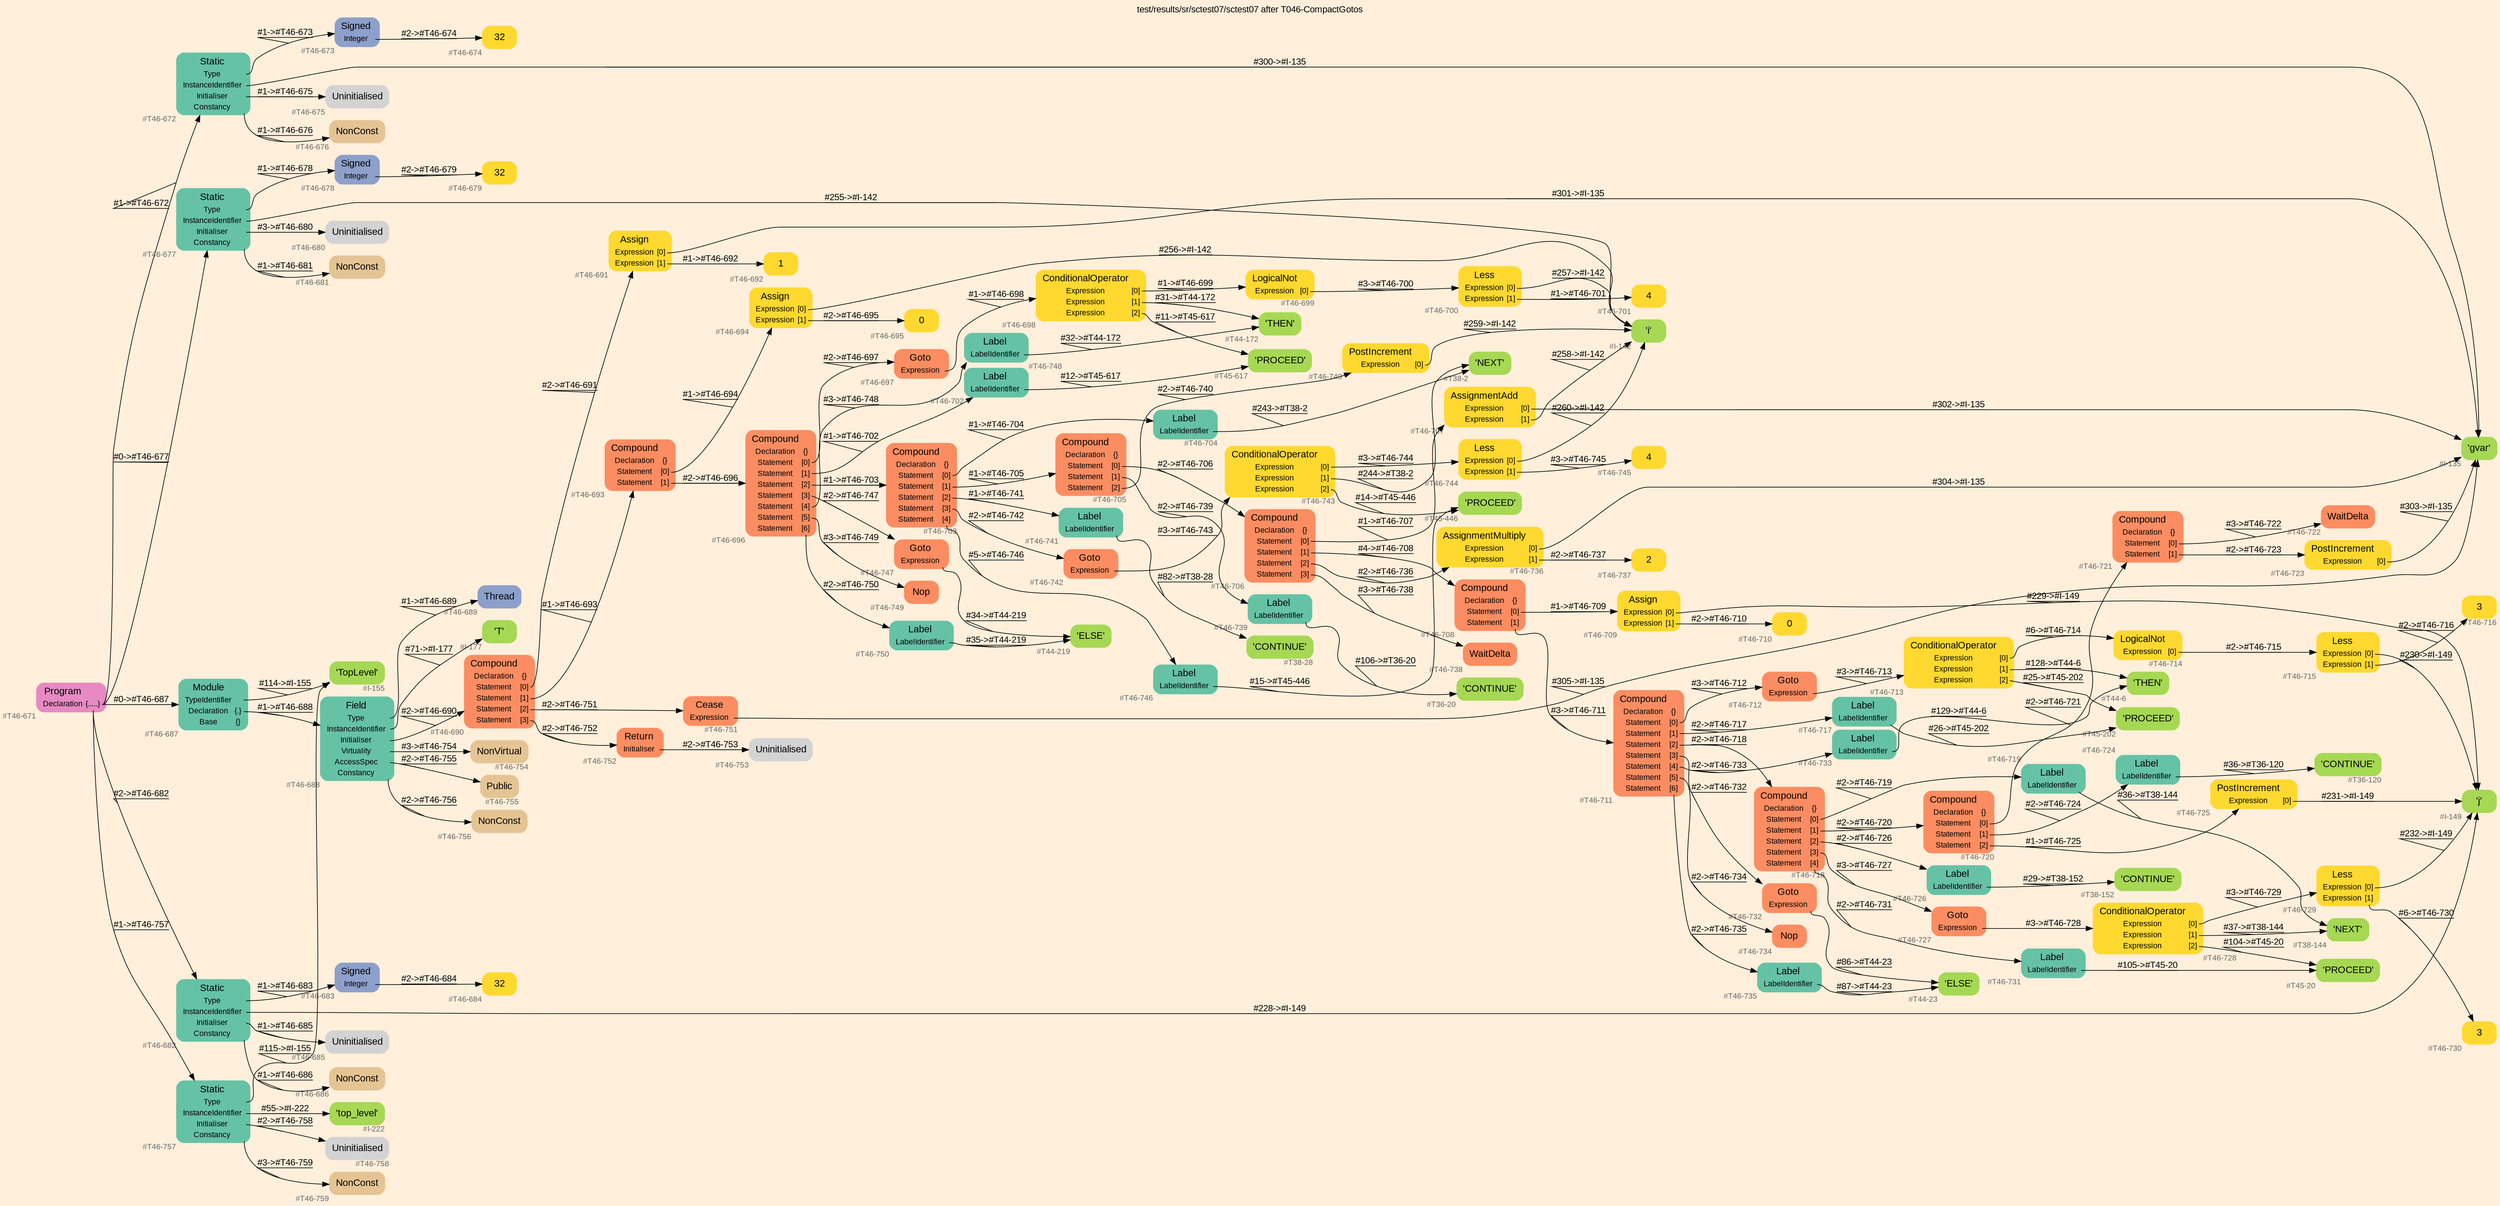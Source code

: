 digraph "test/results/sr/sctest07/sctest07 after T046-CompactGotos" {
label = "test/results/sr/sctest07/sctest07 after T046-CompactGotos"
labelloc = t
graph [
    rankdir = "LR"
    ranksep = 0.3
    bgcolor = antiquewhite1
    color = black
    fontcolor = black
    fontname = "Arial"
];
node [
    fontname = "Arial"
];
edge [
    fontname = "Arial"
];

// -------------------- node figure --------------------
// -------- block #T46-671 ----------
"#T46-671" [
    fillcolor = "/set28/4"
    xlabel = "#T46-671"
    fontsize = "12"
    fontcolor = grey40
    shape = "plaintext"
    label = <<TABLE BORDER="0" CELLBORDER="0" CELLSPACING="0">
     <TR><TD><FONT COLOR="black" POINT-SIZE="15">Program</FONT></TD></TR>
     <TR><TD><FONT COLOR="black" POINT-SIZE="12">Declaration</FONT></TD><TD PORT="port0"><FONT COLOR="black" POINT-SIZE="12">{.....}</FONT></TD></TR>
    </TABLE>>
    style = "rounded,filled"
];

// -------- block #T46-672 ----------
"#T46-672" [
    fillcolor = "/set28/1"
    xlabel = "#T46-672"
    fontsize = "12"
    fontcolor = grey40
    shape = "plaintext"
    label = <<TABLE BORDER="0" CELLBORDER="0" CELLSPACING="0">
     <TR><TD><FONT COLOR="black" POINT-SIZE="15">Static</FONT></TD></TR>
     <TR><TD><FONT COLOR="black" POINT-SIZE="12">Type</FONT></TD><TD PORT="port0"></TD></TR>
     <TR><TD><FONT COLOR="black" POINT-SIZE="12">InstanceIdentifier</FONT></TD><TD PORT="port1"></TD></TR>
     <TR><TD><FONT COLOR="black" POINT-SIZE="12">Initialiser</FONT></TD><TD PORT="port2"></TD></TR>
     <TR><TD><FONT COLOR="black" POINT-SIZE="12">Constancy</FONT></TD><TD PORT="port3"></TD></TR>
    </TABLE>>
    style = "rounded,filled"
];

// -------- block #T46-673 ----------
"#T46-673" [
    fillcolor = "/set28/3"
    xlabel = "#T46-673"
    fontsize = "12"
    fontcolor = grey40
    shape = "plaintext"
    label = <<TABLE BORDER="0" CELLBORDER="0" CELLSPACING="0">
     <TR><TD><FONT COLOR="black" POINT-SIZE="15">Signed</FONT></TD></TR>
     <TR><TD><FONT COLOR="black" POINT-SIZE="12">Integer</FONT></TD><TD PORT="port0"></TD></TR>
    </TABLE>>
    style = "rounded,filled"
];

// -------- block #T46-674 ----------
"#T46-674" [
    fillcolor = "/set28/6"
    xlabel = "#T46-674"
    fontsize = "12"
    fontcolor = grey40
    shape = "plaintext"
    label = <<TABLE BORDER="0" CELLBORDER="0" CELLSPACING="0">
     <TR><TD><FONT COLOR="black" POINT-SIZE="15">32</FONT></TD></TR>
    </TABLE>>
    style = "rounded,filled"
];

// -------- block #I-135 ----------
"#I-135" [
    fillcolor = "/set28/5"
    xlabel = "#I-135"
    fontsize = "12"
    fontcolor = grey40
    shape = "plaintext"
    label = <<TABLE BORDER="0" CELLBORDER="0" CELLSPACING="0">
     <TR><TD><FONT COLOR="black" POINT-SIZE="15">'gvar'</FONT></TD></TR>
    </TABLE>>
    style = "rounded,filled"
];

// -------- block #T46-675 ----------
"#T46-675" [
    xlabel = "#T46-675"
    fontsize = "12"
    fontcolor = grey40
    shape = "plaintext"
    label = <<TABLE BORDER="0" CELLBORDER="0" CELLSPACING="0">
     <TR><TD><FONT COLOR="black" POINT-SIZE="15">Uninitialised</FONT></TD></TR>
    </TABLE>>
    style = "rounded,filled"
];

// -------- block #T46-676 ----------
"#T46-676" [
    fillcolor = "/set28/7"
    xlabel = "#T46-676"
    fontsize = "12"
    fontcolor = grey40
    shape = "plaintext"
    label = <<TABLE BORDER="0" CELLBORDER="0" CELLSPACING="0">
     <TR><TD><FONT COLOR="black" POINT-SIZE="15">NonConst</FONT></TD></TR>
    </TABLE>>
    style = "rounded,filled"
];

// -------- block #T46-677 ----------
"#T46-677" [
    fillcolor = "/set28/1"
    xlabel = "#T46-677"
    fontsize = "12"
    fontcolor = grey40
    shape = "plaintext"
    label = <<TABLE BORDER="0" CELLBORDER="0" CELLSPACING="0">
     <TR><TD><FONT COLOR="black" POINT-SIZE="15">Static</FONT></TD></TR>
     <TR><TD><FONT COLOR="black" POINT-SIZE="12">Type</FONT></TD><TD PORT="port0"></TD></TR>
     <TR><TD><FONT COLOR="black" POINT-SIZE="12">InstanceIdentifier</FONT></TD><TD PORT="port1"></TD></TR>
     <TR><TD><FONT COLOR="black" POINT-SIZE="12">Initialiser</FONT></TD><TD PORT="port2"></TD></TR>
     <TR><TD><FONT COLOR="black" POINT-SIZE="12">Constancy</FONT></TD><TD PORT="port3"></TD></TR>
    </TABLE>>
    style = "rounded,filled"
];

// -------- block #T46-678 ----------
"#T46-678" [
    fillcolor = "/set28/3"
    xlabel = "#T46-678"
    fontsize = "12"
    fontcolor = grey40
    shape = "plaintext"
    label = <<TABLE BORDER="0" CELLBORDER="0" CELLSPACING="0">
     <TR><TD><FONT COLOR="black" POINT-SIZE="15">Signed</FONT></TD></TR>
     <TR><TD><FONT COLOR="black" POINT-SIZE="12">Integer</FONT></TD><TD PORT="port0"></TD></TR>
    </TABLE>>
    style = "rounded,filled"
];

// -------- block #T46-679 ----------
"#T46-679" [
    fillcolor = "/set28/6"
    xlabel = "#T46-679"
    fontsize = "12"
    fontcolor = grey40
    shape = "plaintext"
    label = <<TABLE BORDER="0" CELLBORDER="0" CELLSPACING="0">
     <TR><TD><FONT COLOR="black" POINT-SIZE="15">32</FONT></TD></TR>
    </TABLE>>
    style = "rounded,filled"
];

// -------- block #I-142 ----------
"#I-142" [
    fillcolor = "/set28/5"
    xlabel = "#I-142"
    fontsize = "12"
    fontcolor = grey40
    shape = "plaintext"
    label = <<TABLE BORDER="0" CELLBORDER="0" CELLSPACING="0">
     <TR><TD><FONT COLOR="black" POINT-SIZE="15">'i'</FONT></TD></TR>
    </TABLE>>
    style = "rounded,filled"
];

// -------- block #T46-680 ----------
"#T46-680" [
    xlabel = "#T46-680"
    fontsize = "12"
    fontcolor = grey40
    shape = "plaintext"
    label = <<TABLE BORDER="0" CELLBORDER="0" CELLSPACING="0">
     <TR><TD><FONT COLOR="black" POINT-SIZE="15">Uninitialised</FONT></TD></TR>
    </TABLE>>
    style = "rounded,filled"
];

// -------- block #T46-681 ----------
"#T46-681" [
    fillcolor = "/set28/7"
    xlabel = "#T46-681"
    fontsize = "12"
    fontcolor = grey40
    shape = "plaintext"
    label = <<TABLE BORDER="0" CELLBORDER="0" CELLSPACING="0">
     <TR><TD><FONT COLOR="black" POINT-SIZE="15">NonConst</FONT></TD></TR>
    </TABLE>>
    style = "rounded,filled"
];

// -------- block #T46-682 ----------
"#T46-682" [
    fillcolor = "/set28/1"
    xlabel = "#T46-682"
    fontsize = "12"
    fontcolor = grey40
    shape = "plaintext"
    label = <<TABLE BORDER="0" CELLBORDER="0" CELLSPACING="0">
     <TR><TD><FONT COLOR="black" POINT-SIZE="15">Static</FONT></TD></TR>
     <TR><TD><FONT COLOR="black" POINT-SIZE="12">Type</FONT></TD><TD PORT="port0"></TD></TR>
     <TR><TD><FONT COLOR="black" POINT-SIZE="12">InstanceIdentifier</FONT></TD><TD PORT="port1"></TD></TR>
     <TR><TD><FONT COLOR="black" POINT-SIZE="12">Initialiser</FONT></TD><TD PORT="port2"></TD></TR>
     <TR><TD><FONT COLOR="black" POINT-SIZE="12">Constancy</FONT></TD><TD PORT="port3"></TD></TR>
    </TABLE>>
    style = "rounded,filled"
];

// -------- block #T46-683 ----------
"#T46-683" [
    fillcolor = "/set28/3"
    xlabel = "#T46-683"
    fontsize = "12"
    fontcolor = grey40
    shape = "plaintext"
    label = <<TABLE BORDER="0" CELLBORDER="0" CELLSPACING="0">
     <TR><TD><FONT COLOR="black" POINT-SIZE="15">Signed</FONT></TD></TR>
     <TR><TD><FONT COLOR="black" POINT-SIZE="12">Integer</FONT></TD><TD PORT="port0"></TD></TR>
    </TABLE>>
    style = "rounded,filled"
];

// -------- block #T46-684 ----------
"#T46-684" [
    fillcolor = "/set28/6"
    xlabel = "#T46-684"
    fontsize = "12"
    fontcolor = grey40
    shape = "plaintext"
    label = <<TABLE BORDER="0" CELLBORDER="0" CELLSPACING="0">
     <TR><TD><FONT COLOR="black" POINT-SIZE="15">32</FONT></TD></TR>
    </TABLE>>
    style = "rounded,filled"
];

// -------- block #I-149 ----------
"#I-149" [
    fillcolor = "/set28/5"
    xlabel = "#I-149"
    fontsize = "12"
    fontcolor = grey40
    shape = "plaintext"
    label = <<TABLE BORDER="0" CELLBORDER="0" CELLSPACING="0">
     <TR><TD><FONT COLOR="black" POINT-SIZE="15">'j'</FONT></TD></TR>
    </TABLE>>
    style = "rounded,filled"
];

// -------- block #T46-685 ----------
"#T46-685" [
    xlabel = "#T46-685"
    fontsize = "12"
    fontcolor = grey40
    shape = "plaintext"
    label = <<TABLE BORDER="0" CELLBORDER="0" CELLSPACING="0">
     <TR><TD><FONT COLOR="black" POINT-SIZE="15">Uninitialised</FONT></TD></TR>
    </TABLE>>
    style = "rounded,filled"
];

// -------- block #T46-686 ----------
"#T46-686" [
    fillcolor = "/set28/7"
    xlabel = "#T46-686"
    fontsize = "12"
    fontcolor = grey40
    shape = "plaintext"
    label = <<TABLE BORDER="0" CELLBORDER="0" CELLSPACING="0">
     <TR><TD><FONT COLOR="black" POINT-SIZE="15">NonConst</FONT></TD></TR>
    </TABLE>>
    style = "rounded,filled"
];

// -------- block #T46-687 ----------
"#T46-687" [
    fillcolor = "/set28/1"
    xlabel = "#T46-687"
    fontsize = "12"
    fontcolor = grey40
    shape = "plaintext"
    label = <<TABLE BORDER="0" CELLBORDER="0" CELLSPACING="0">
     <TR><TD><FONT COLOR="black" POINT-SIZE="15">Module</FONT></TD></TR>
     <TR><TD><FONT COLOR="black" POINT-SIZE="12">TypeIdentifier</FONT></TD><TD PORT="port0"></TD></TR>
     <TR><TD><FONT COLOR="black" POINT-SIZE="12">Declaration</FONT></TD><TD PORT="port1"><FONT COLOR="black" POINT-SIZE="12">{.}</FONT></TD></TR>
     <TR><TD><FONT COLOR="black" POINT-SIZE="12">Base</FONT></TD><TD PORT="port2"><FONT COLOR="black" POINT-SIZE="12">{}</FONT></TD></TR>
    </TABLE>>
    style = "rounded,filled"
];

// -------- block #I-155 ----------
"#I-155" [
    fillcolor = "/set28/5"
    xlabel = "#I-155"
    fontsize = "12"
    fontcolor = grey40
    shape = "plaintext"
    label = <<TABLE BORDER="0" CELLBORDER="0" CELLSPACING="0">
     <TR><TD><FONT COLOR="black" POINT-SIZE="15">'TopLevel'</FONT></TD></TR>
    </TABLE>>
    style = "rounded,filled"
];

// -------- block #T46-688 ----------
"#T46-688" [
    fillcolor = "/set28/1"
    xlabel = "#T46-688"
    fontsize = "12"
    fontcolor = grey40
    shape = "plaintext"
    label = <<TABLE BORDER="0" CELLBORDER="0" CELLSPACING="0">
     <TR><TD><FONT COLOR="black" POINT-SIZE="15">Field</FONT></TD></TR>
     <TR><TD><FONT COLOR="black" POINT-SIZE="12">Type</FONT></TD><TD PORT="port0"></TD></TR>
     <TR><TD><FONT COLOR="black" POINT-SIZE="12">InstanceIdentifier</FONT></TD><TD PORT="port1"></TD></TR>
     <TR><TD><FONT COLOR="black" POINT-SIZE="12">Initialiser</FONT></TD><TD PORT="port2"></TD></TR>
     <TR><TD><FONT COLOR="black" POINT-SIZE="12">Virtuality</FONT></TD><TD PORT="port3"></TD></TR>
     <TR><TD><FONT COLOR="black" POINT-SIZE="12">AccessSpec</FONT></TD><TD PORT="port4"></TD></TR>
     <TR><TD><FONT COLOR="black" POINT-SIZE="12">Constancy</FONT></TD><TD PORT="port5"></TD></TR>
    </TABLE>>
    style = "rounded,filled"
];

// -------- block #T46-689 ----------
"#T46-689" [
    fillcolor = "/set28/3"
    xlabel = "#T46-689"
    fontsize = "12"
    fontcolor = grey40
    shape = "plaintext"
    label = <<TABLE BORDER="0" CELLBORDER="0" CELLSPACING="0">
     <TR><TD><FONT COLOR="black" POINT-SIZE="15">Thread</FONT></TD></TR>
    </TABLE>>
    style = "rounded,filled"
];

// -------- block #I-177 ----------
"#I-177" [
    fillcolor = "/set28/5"
    xlabel = "#I-177"
    fontsize = "12"
    fontcolor = grey40
    shape = "plaintext"
    label = <<TABLE BORDER="0" CELLBORDER="0" CELLSPACING="0">
     <TR><TD><FONT COLOR="black" POINT-SIZE="15">'T'</FONT></TD></TR>
    </TABLE>>
    style = "rounded,filled"
];

// -------- block #T46-690 ----------
"#T46-690" [
    fillcolor = "/set28/2"
    xlabel = "#T46-690"
    fontsize = "12"
    fontcolor = grey40
    shape = "plaintext"
    label = <<TABLE BORDER="0" CELLBORDER="0" CELLSPACING="0">
     <TR><TD><FONT COLOR="black" POINT-SIZE="15">Compound</FONT></TD></TR>
     <TR><TD><FONT COLOR="black" POINT-SIZE="12">Declaration</FONT></TD><TD PORT="port0"><FONT COLOR="black" POINT-SIZE="12">{}</FONT></TD></TR>
     <TR><TD><FONT COLOR="black" POINT-SIZE="12">Statement</FONT></TD><TD PORT="port1"><FONT COLOR="black" POINT-SIZE="12">[0]</FONT></TD></TR>
     <TR><TD><FONT COLOR="black" POINT-SIZE="12">Statement</FONT></TD><TD PORT="port2"><FONT COLOR="black" POINT-SIZE="12">[1]</FONT></TD></TR>
     <TR><TD><FONT COLOR="black" POINT-SIZE="12">Statement</FONT></TD><TD PORT="port3"><FONT COLOR="black" POINT-SIZE="12">[2]</FONT></TD></TR>
     <TR><TD><FONT COLOR="black" POINT-SIZE="12">Statement</FONT></TD><TD PORT="port4"><FONT COLOR="black" POINT-SIZE="12">[3]</FONT></TD></TR>
    </TABLE>>
    style = "rounded,filled"
];

// -------- block #T46-691 ----------
"#T46-691" [
    fillcolor = "/set28/6"
    xlabel = "#T46-691"
    fontsize = "12"
    fontcolor = grey40
    shape = "plaintext"
    label = <<TABLE BORDER="0" CELLBORDER="0" CELLSPACING="0">
     <TR><TD><FONT COLOR="black" POINT-SIZE="15">Assign</FONT></TD></TR>
     <TR><TD><FONT COLOR="black" POINT-SIZE="12">Expression</FONT></TD><TD PORT="port0"><FONT COLOR="black" POINT-SIZE="12">[0]</FONT></TD></TR>
     <TR><TD><FONT COLOR="black" POINT-SIZE="12">Expression</FONT></TD><TD PORT="port1"><FONT COLOR="black" POINT-SIZE="12">[1]</FONT></TD></TR>
    </TABLE>>
    style = "rounded,filled"
];

// -------- block #T46-692 ----------
"#T46-692" [
    fillcolor = "/set28/6"
    xlabel = "#T46-692"
    fontsize = "12"
    fontcolor = grey40
    shape = "plaintext"
    label = <<TABLE BORDER="0" CELLBORDER="0" CELLSPACING="0">
     <TR><TD><FONT COLOR="black" POINT-SIZE="15">1</FONT></TD></TR>
    </TABLE>>
    style = "rounded,filled"
];

// -------- block #T46-693 ----------
"#T46-693" [
    fillcolor = "/set28/2"
    xlabel = "#T46-693"
    fontsize = "12"
    fontcolor = grey40
    shape = "plaintext"
    label = <<TABLE BORDER="0" CELLBORDER="0" CELLSPACING="0">
     <TR><TD><FONT COLOR="black" POINT-SIZE="15">Compound</FONT></TD></TR>
     <TR><TD><FONT COLOR="black" POINT-SIZE="12">Declaration</FONT></TD><TD PORT="port0"><FONT COLOR="black" POINT-SIZE="12">{}</FONT></TD></TR>
     <TR><TD><FONT COLOR="black" POINT-SIZE="12">Statement</FONT></TD><TD PORT="port1"><FONT COLOR="black" POINT-SIZE="12">[0]</FONT></TD></TR>
     <TR><TD><FONT COLOR="black" POINT-SIZE="12">Statement</FONT></TD><TD PORT="port2"><FONT COLOR="black" POINT-SIZE="12">[1]</FONT></TD></TR>
    </TABLE>>
    style = "rounded,filled"
];

// -------- block #T46-694 ----------
"#T46-694" [
    fillcolor = "/set28/6"
    xlabel = "#T46-694"
    fontsize = "12"
    fontcolor = grey40
    shape = "plaintext"
    label = <<TABLE BORDER="0" CELLBORDER="0" CELLSPACING="0">
     <TR><TD><FONT COLOR="black" POINT-SIZE="15">Assign</FONT></TD></TR>
     <TR><TD><FONT COLOR="black" POINT-SIZE="12">Expression</FONT></TD><TD PORT="port0"><FONT COLOR="black" POINT-SIZE="12">[0]</FONT></TD></TR>
     <TR><TD><FONT COLOR="black" POINT-SIZE="12">Expression</FONT></TD><TD PORT="port1"><FONT COLOR="black" POINT-SIZE="12">[1]</FONT></TD></TR>
    </TABLE>>
    style = "rounded,filled"
];

// -------- block #T46-695 ----------
"#T46-695" [
    fillcolor = "/set28/6"
    xlabel = "#T46-695"
    fontsize = "12"
    fontcolor = grey40
    shape = "plaintext"
    label = <<TABLE BORDER="0" CELLBORDER="0" CELLSPACING="0">
     <TR><TD><FONT COLOR="black" POINT-SIZE="15">0</FONT></TD></TR>
    </TABLE>>
    style = "rounded,filled"
];

// -------- block #T46-696 ----------
"#T46-696" [
    fillcolor = "/set28/2"
    xlabel = "#T46-696"
    fontsize = "12"
    fontcolor = grey40
    shape = "plaintext"
    label = <<TABLE BORDER="0" CELLBORDER="0" CELLSPACING="0">
     <TR><TD><FONT COLOR="black" POINT-SIZE="15">Compound</FONT></TD></TR>
     <TR><TD><FONT COLOR="black" POINT-SIZE="12">Declaration</FONT></TD><TD PORT="port0"><FONT COLOR="black" POINT-SIZE="12">{}</FONT></TD></TR>
     <TR><TD><FONT COLOR="black" POINT-SIZE="12">Statement</FONT></TD><TD PORT="port1"><FONT COLOR="black" POINT-SIZE="12">[0]</FONT></TD></TR>
     <TR><TD><FONT COLOR="black" POINT-SIZE="12">Statement</FONT></TD><TD PORT="port2"><FONT COLOR="black" POINT-SIZE="12">[1]</FONT></TD></TR>
     <TR><TD><FONT COLOR="black" POINT-SIZE="12">Statement</FONT></TD><TD PORT="port3"><FONT COLOR="black" POINT-SIZE="12">[2]</FONT></TD></TR>
     <TR><TD><FONT COLOR="black" POINT-SIZE="12">Statement</FONT></TD><TD PORT="port4"><FONT COLOR="black" POINT-SIZE="12">[3]</FONT></TD></TR>
     <TR><TD><FONT COLOR="black" POINT-SIZE="12">Statement</FONT></TD><TD PORT="port5"><FONT COLOR="black" POINT-SIZE="12">[4]</FONT></TD></TR>
     <TR><TD><FONT COLOR="black" POINT-SIZE="12">Statement</FONT></TD><TD PORT="port6"><FONT COLOR="black" POINT-SIZE="12">[5]</FONT></TD></TR>
     <TR><TD><FONT COLOR="black" POINT-SIZE="12">Statement</FONT></TD><TD PORT="port7"><FONT COLOR="black" POINT-SIZE="12">[6]</FONT></TD></TR>
    </TABLE>>
    style = "rounded,filled"
];

// -------- block #T46-697 ----------
"#T46-697" [
    fillcolor = "/set28/2"
    xlabel = "#T46-697"
    fontsize = "12"
    fontcolor = grey40
    shape = "plaintext"
    label = <<TABLE BORDER="0" CELLBORDER="0" CELLSPACING="0">
     <TR><TD><FONT COLOR="black" POINT-SIZE="15">Goto</FONT></TD></TR>
     <TR><TD><FONT COLOR="black" POINT-SIZE="12">Expression</FONT></TD><TD PORT="port0"></TD></TR>
    </TABLE>>
    style = "rounded,filled"
];

// -------- block #T46-698 ----------
"#T46-698" [
    fillcolor = "/set28/6"
    xlabel = "#T46-698"
    fontsize = "12"
    fontcolor = grey40
    shape = "plaintext"
    label = <<TABLE BORDER="0" CELLBORDER="0" CELLSPACING="0">
     <TR><TD><FONT COLOR="black" POINT-SIZE="15">ConditionalOperator</FONT></TD></TR>
     <TR><TD><FONT COLOR="black" POINT-SIZE="12">Expression</FONT></TD><TD PORT="port0"><FONT COLOR="black" POINT-SIZE="12">[0]</FONT></TD></TR>
     <TR><TD><FONT COLOR="black" POINT-SIZE="12">Expression</FONT></TD><TD PORT="port1"><FONT COLOR="black" POINT-SIZE="12">[1]</FONT></TD></TR>
     <TR><TD><FONT COLOR="black" POINT-SIZE="12">Expression</FONT></TD><TD PORT="port2"><FONT COLOR="black" POINT-SIZE="12">[2]</FONT></TD></TR>
    </TABLE>>
    style = "rounded,filled"
];

// -------- block #T46-699 ----------
"#T46-699" [
    fillcolor = "/set28/6"
    xlabel = "#T46-699"
    fontsize = "12"
    fontcolor = grey40
    shape = "plaintext"
    label = <<TABLE BORDER="0" CELLBORDER="0" CELLSPACING="0">
     <TR><TD><FONT COLOR="black" POINT-SIZE="15">LogicalNot</FONT></TD></TR>
     <TR><TD><FONT COLOR="black" POINT-SIZE="12">Expression</FONT></TD><TD PORT="port0"><FONT COLOR="black" POINT-SIZE="12">[0]</FONT></TD></TR>
    </TABLE>>
    style = "rounded,filled"
];

// -------- block #T46-700 ----------
"#T46-700" [
    fillcolor = "/set28/6"
    xlabel = "#T46-700"
    fontsize = "12"
    fontcolor = grey40
    shape = "plaintext"
    label = <<TABLE BORDER="0" CELLBORDER="0" CELLSPACING="0">
     <TR><TD><FONT COLOR="black" POINT-SIZE="15">Less</FONT></TD></TR>
     <TR><TD><FONT COLOR="black" POINT-SIZE="12">Expression</FONT></TD><TD PORT="port0"><FONT COLOR="black" POINT-SIZE="12">[0]</FONT></TD></TR>
     <TR><TD><FONT COLOR="black" POINT-SIZE="12">Expression</FONT></TD><TD PORT="port1"><FONT COLOR="black" POINT-SIZE="12">[1]</FONT></TD></TR>
    </TABLE>>
    style = "rounded,filled"
];

// -------- block #T46-701 ----------
"#T46-701" [
    fillcolor = "/set28/6"
    xlabel = "#T46-701"
    fontsize = "12"
    fontcolor = grey40
    shape = "plaintext"
    label = <<TABLE BORDER="0" CELLBORDER="0" CELLSPACING="0">
     <TR><TD><FONT COLOR="black" POINT-SIZE="15">4</FONT></TD></TR>
    </TABLE>>
    style = "rounded,filled"
];

// -------- block #T44-172 ----------
"#T44-172" [
    fillcolor = "/set28/5"
    xlabel = "#T44-172"
    fontsize = "12"
    fontcolor = grey40
    shape = "plaintext"
    label = <<TABLE BORDER="0" CELLBORDER="0" CELLSPACING="0">
     <TR><TD><FONT COLOR="black" POINT-SIZE="15">'THEN'</FONT></TD></TR>
    </TABLE>>
    style = "rounded,filled"
];

// -------- block #T45-617 ----------
"#T45-617" [
    fillcolor = "/set28/5"
    xlabel = "#T45-617"
    fontsize = "12"
    fontcolor = grey40
    shape = "plaintext"
    label = <<TABLE BORDER="0" CELLBORDER="0" CELLSPACING="0">
     <TR><TD><FONT COLOR="black" POINT-SIZE="15">'PROCEED'</FONT></TD></TR>
    </TABLE>>
    style = "rounded,filled"
];

// -------- block #T46-702 ----------
"#T46-702" [
    fillcolor = "/set28/1"
    xlabel = "#T46-702"
    fontsize = "12"
    fontcolor = grey40
    shape = "plaintext"
    label = <<TABLE BORDER="0" CELLBORDER="0" CELLSPACING="0">
     <TR><TD><FONT COLOR="black" POINT-SIZE="15">Label</FONT></TD></TR>
     <TR><TD><FONT COLOR="black" POINT-SIZE="12">LabelIdentifier</FONT></TD><TD PORT="port0"></TD></TR>
    </TABLE>>
    style = "rounded,filled"
];

// -------- block #T46-703 ----------
"#T46-703" [
    fillcolor = "/set28/2"
    xlabel = "#T46-703"
    fontsize = "12"
    fontcolor = grey40
    shape = "plaintext"
    label = <<TABLE BORDER="0" CELLBORDER="0" CELLSPACING="0">
     <TR><TD><FONT COLOR="black" POINT-SIZE="15">Compound</FONT></TD></TR>
     <TR><TD><FONT COLOR="black" POINT-SIZE="12">Declaration</FONT></TD><TD PORT="port0"><FONT COLOR="black" POINT-SIZE="12">{}</FONT></TD></TR>
     <TR><TD><FONT COLOR="black" POINT-SIZE="12">Statement</FONT></TD><TD PORT="port1"><FONT COLOR="black" POINT-SIZE="12">[0]</FONT></TD></TR>
     <TR><TD><FONT COLOR="black" POINT-SIZE="12">Statement</FONT></TD><TD PORT="port2"><FONT COLOR="black" POINT-SIZE="12">[1]</FONT></TD></TR>
     <TR><TD><FONT COLOR="black" POINT-SIZE="12">Statement</FONT></TD><TD PORT="port3"><FONT COLOR="black" POINT-SIZE="12">[2]</FONT></TD></TR>
     <TR><TD><FONT COLOR="black" POINT-SIZE="12">Statement</FONT></TD><TD PORT="port4"><FONT COLOR="black" POINT-SIZE="12">[3]</FONT></TD></TR>
     <TR><TD><FONT COLOR="black" POINT-SIZE="12">Statement</FONT></TD><TD PORT="port5"><FONT COLOR="black" POINT-SIZE="12">[4]</FONT></TD></TR>
    </TABLE>>
    style = "rounded,filled"
];

// -------- block #T46-704 ----------
"#T46-704" [
    fillcolor = "/set28/1"
    xlabel = "#T46-704"
    fontsize = "12"
    fontcolor = grey40
    shape = "plaintext"
    label = <<TABLE BORDER="0" CELLBORDER="0" CELLSPACING="0">
     <TR><TD><FONT COLOR="black" POINT-SIZE="15">Label</FONT></TD></TR>
     <TR><TD><FONT COLOR="black" POINT-SIZE="12">LabelIdentifier</FONT></TD><TD PORT="port0"></TD></TR>
    </TABLE>>
    style = "rounded,filled"
];

// -------- block #T38-2 ----------
"#T38-2" [
    fillcolor = "/set28/5"
    xlabel = "#T38-2"
    fontsize = "12"
    fontcolor = grey40
    shape = "plaintext"
    label = <<TABLE BORDER="0" CELLBORDER="0" CELLSPACING="0">
     <TR><TD><FONT COLOR="black" POINT-SIZE="15">'NEXT'</FONT></TD></TR>
    </TABLE>>
    style = "rounded,filled"
];

// -------- block #T46-705 ----------
"#T46-705" [
    fillcolor = "/set28/2"
    xlabel = "#T46-705"
    fontsize = "12"
    fontcolor = grey40
    shape = "plaintext"
    label = <<TABLE BORDER="0" CELLBORDER="0" CELLSPACING="0">
     <TR><TD><FONT COLOR="black" POINT-SIZE="15">Compound</FONT></TD></TR>
     <TR><TD><FONT COLOR="black" POINT-SIZE="12">Declaration</FONT></TD><TD PORT="port0"><FONT COLOR="black" POINT-SIZE="12">{}</FONT></TD></TR>
     <TR><TD><FONT COLOR="black" POINT-SIZE="12">Statement</FONT></TD><TD PORT="port1"><FONT COLOR="black" POINT-SIZE="12">[0]</FONT></TD></TR>
     <TR><TD><FONT COLOR="black" POINT-SIZE="12">Statement</FONT></TD><TD PORT="port2"><FONT COLOR="black" POINT-SIZE="12">[1]</FONT></TD></TR>
     <TR><TD><FONT COLOR="black" POINT-SIZE="12">Statement</FONT></TD><TD PORT="port3"><FONT COLOR="black" POINT-SIZE="12">[2]</FONT></TD></TR>
    </TABLE>>
    style = "rounded,filled"
];

// -------- block #T46-706 ----------
"#T46-706" [
    fillcolor = "/set28/2"
    xlabel = "#T46-706"
    fontsize = "12"
    fontcolor = grey40
    shape = "plaintext"
    label = <<TABLE BORDER="0" CELLBORDER="0" CELLSPACING="0">
     <TR><TD><FONT COLOR="black" POINT-SIZE="15">Compound</FONT></TD></TR>
     <TR><TD><FONT COLOR="black" POINT-SIZE="12">Declaration</FONT></TD><TD PORT="port0"><FONT COLOR="black" POINT-SIZE="12">{}</FONT></TD></TR>
     <TR><TD><FONT COLOR="black" POINT-SIZE="12">Statement</FONT></TD><TD PORT="port1"><FONT COLOR="black" POINT-SIZE="12">[0]</FONT></TD></TR>
     <TR><TD><FONT COLOR="black" POINT-SIZE="12">Statement</FONT></TD><TD PORT="port2"><FONT COLOR="black" POINT-SIZE="12">[1]</FONT></TD></TR>
     <TR><TD><FONT COLOR="black" POINT-SIZE="12">Statement</FONT></TD><TD PORT="port3"><FONT COLOR="black" POINT-SIZE="12">[2]</FONT></TD></TR>
     <TR><TD><FONT COLOR="black" POINT-SIZE="12">Statement</FONT></TD><TD PORT="port4"><FONT COLOR="black" POINT-SIZE="12">[3]</FONT></TD></TR>
    </TABLE>>
    style = "rounded,filled"
];

// -------- block #T46-707 ----------
"#T46-707" [
    fillcolor = "/set28/6"
    xlabel = "#T46-707"
    fontsize = "12"
    fontcolor = grey40
    shape = "plaintext"
    label = <<TABLE BORDER="0" CELLBORDER="0" CELLSPACING="0">
     <TR><TD><FONT COLOR="black" POINT-SIZE="15">AssignmentAdd</FONT></TD></TR>
     <TR><TD><FONT COLOR="black" POINT-SIZE="12">Expression</FONT></TD><TD PORT="port0"><FONT COLOR="black" POINT-SIZE="12">[0]</FONT></TD></TR>
     <TR><TD><FONT COLOR="black" POINT-SIZE="12">Expression</FONT></TD><TD PORT="port1"><FONT COLOR="black" POINT-SIZE="12">[1]</FONT></TD></TR>
    </TABLE>>
    style = "rounded,filled"
];

// -------- block #T46-708 ----------
"#T46-708" [
    fillcolor = "/set28/2"
    xlabel = "#T46-708"
    fontsize = "12"
    fontcolor = grey40
    shape = "plaintext"
    label = <<TABLE BORDER="0" CELLBORDER="0" CELLSPACING="0">
     <TR><TD><FONT COLOR="black" POINT-SIZE="15">Compound</FONT></TD></TR>
     <TR><TD><FONT COLOR="black" POINT-SIZE="12">Declaration</FONT></TD><TD PORT="port0"><FONT COLOR="black" POINT-SIZE="12">{}</FONT></TD></TR>
     <TR><TD><FONT COLOR="black" POINT-SIZE="12">Statement</FONT></TD><TD PORT="port1"><FONT COLOR="black" POINT-SIZE="12">[0]</FONT></TD></TR>
     <TR><TD><FONT COLOR="black" POINT-SIZE="12">Statement</FONT></TD><TD PORT="port2"><FONT COLOR="black" POINT-SIZE="12">[1]</FONT></TD></TR>
    </TABLE>>
    style = "rounded,filled"
];

// -------- block #T46-709 ----------
"#T46-709" [
    fillcolor = "/set28/6"
    xlabel = "#T46-709"
    fontsize = "12"
    fontcolor = grey40
    shape = "plaintext"
    label = <<TABLE BORDER="0" CELLBORDER="0" CELLSPACING="0">
     <TR><TD><FONT COLOR="black" POINT-SIZE="15">Assign</FONT></TD></TR>
     <TR><TD><FONT COLOR="black" POINT-SIZE="12">Expression</FONT></TD><TD PORT="port0"><FONT COLOR="black" POINT-SIZE="12">[0]</FONT></TD></TR>
     <TR><TD><FONT COLOR="black" POINT-SIZE="12">Expression</FONT></TD><TD PORT="port1"><FONT COLOR="black" POINT-SIZE="12">[1]</FONT></TD></TR>
    </TABLE>>
    style = "rounded,filled"
];

// -------- block #T46-710 ----------
"#T46-710" [
    fillcolor = "/set28/6"
    xlabel = "#T46-710"
    fontsize = "12"
    fontcolor = grey40
    shape = "plaintext"
    label = <<TABLE BORDER="0" CELLBORDER="0" CELLSPACING="0">
     <TR><TD><FONT COLOR="black" POINT-SIZE="15">0</FONT></TD></TR>
    </TABLE>>
    style = "rounded,filled"
];

// -------- block #T46-711 ----------
"#T46-711" [
    fillcolor = "/set28/2"
    xlabel = "#T46-711"
    fontsize = "12"
    fontcolor = grey40
    shape = "plaintext"
    label = <<TABLE BORDER="0" CELLBORDER="0" CELLSPACING="0">
     <TR><TD><FONT COLOR="black" POINT-SIZE="15">Compound</FONT></TD></TR>
     <TR><TD><FONT COLOR="black" POINT-SIZE="12">Declaration</FONT></TD><TD PORT="port0"><FONT COLOR="black" POINT-SIZE="12">{}</FONT></TD></TR>
     <TR><TD><FONT COLOR="black" POINT-SIZE="12">Statement</FONT></TD><TD PORT="port1"><FONT COLOR="black" POINT-SIZE="12">[0]</FONT></TD></TR>
     <TR><TD><FONT COLOR="black" POINT-SIZE="12">Statement</FONT></TD><TD PORT="port2"><FONT COLOR="black" POINT-SIZE="12">[1]</FONT></TD></TR>
     <TR><TD><FONT COLOR="black" POINT-SIZE="12">Statement</FONT></TD><TD PORT="port3"><FONT COLOR="black" POINT-SIZE="12">[2]</FONT></TD></TR>
     <TR><TD><FONT COLOR="black" POINT-SIZE="12">Statement</FONT></TD><TD PORT="port4"><FONT COLOR="black" POINT-SIZE="12">[3]</FONT></TD></TR>
     <TR><TD><FONT COLOR="black" POINT-SIZE="12">Statement</FONT></TD><TD PORT="port5"><FONT COLOR="black" POINT-SIZE="12">[4]</FONT></TD></TR>
     <TR><TD><FONT COLOR="black" POINT-SIZE="12">Statement</FONT></TD><TD PORT="port6"><FONT COLOR="black" POINT-SIZE="12">[5]</FONT></TD></TR>
     <TR><TD><FONT COLOR="black" POINT-SIZE="12">Statement</FONT></TD><TD PORT="port7"><FONT COLOR="black" POINT-SIZE="12">[6]</FONT></TD></TR>
    </TABLE>>
    style = "rounded,filled"
];

// -------- block #T46-712 ----------
"#T46-712" [
    fillcolor = "/set28/2"
    xlabel = "#T46-712"
    fontsize = "12"
    fontcolor = grey40
    shape = "plaintext"
    label = <<TABLE BORDER="0" CELLBORDER="0" CELLSPACING="0">
     <TR><TD><FONT COLOR="black" POINT-SIZE="15">Goto</FONT></TD></TR>
     <TR><TD><FONT COLOR="black" POINT-SIZE="12">Expression</FONT></TD><TD PORT="port0"></TD></TR>
    </TABLE>>
    style = "rounded,filled"
];

// -------- block #T46-713 ----------
"#T46-713" [
    fillcolor = "/set28/6"
    xlabel = "#T46-713"
    fontsize = "12"
    fontcolor = grey40
    shape = "plaintext"
    label = <<TABLE BORDER="0" CELLBORDER="0" CELLSPACING="0">
     <TR><TD><FONT COLOR="black" POINT-SIZE="15">ConditionalOperator</FONT></TD></TR>
     <TR><TD><FONT COLOR="black" POINT-SIZE="12">Expression</FONT></TD><TD PORT="port0"><FONT COLOR="black" POINT-SIZE="12">[0]</FONT></TD></TR>
     <TR><TD><FONT COLOR="black" POINT-SIZE="12">Expression</FONT></TD><TD PORT="port1"><FONT COLOR="black" POINT-SIZE="12">[1]</FONT></TD></TR>
     <TR><TD><FONT COLOR="black" POINT-SIZE="12">Expression</FONT></TD><TD PORT="port2"><FONT COLOR="black" POINT-SIZE="12">[2]</FONT></TD></TR>
    </TABLE>>
    style = "rounded,filled"
];

// -------- block #T46-714 ----------
"#T46-714" [
    fillcolor = "/set28/6"
    xlabel = "#T46-714"
    fontsize = "12"
    fontcolor = grey40
    shape = "plaintext"
    label = <<TABLE BORDER="0" CELLBORDER="0" CELLSPACING="0">
     <TR><TD><FONT COLOR="black" POINT-SIZE="15">LogicalNot</FONT></TD></TR>
     <TR><TD><FONT COLOR="black" POINT-SIZE="12">Expression</FONT></TD><TD PORT="port0"><FONT COLOR="black" POINT-SIZE="12">[0]</FONT></TD></TR>
    </TABLE>>
    style = "rounded,filled"
];

// -------- block #T46-715 ----------
"#T46-715" [
    fillcolor = "/set28/6"
    xlabel = "#T46-715"
    fontsize = "12"
    fontcolor = grey40
    shape = "plaintext"
    label = <<TABLE BORDER="0" CELLBORDER="0" CELLSPACING="0">
     <TR><TD><FONT COLOR="black" POINT-SIZE="15">Less</FONT></TD></TR>
     <TR><TD><FONT COLOR="black" POINT-SIZE="12">Expression</FONT></TD><TD PORT="port0"><FONT COLOR="black" POINT-SIZE="12">[0]</FONT></TD></TR>
     <TR><TD><FONT COLOR="black" POINT-SIZE="12">Expression</FONT></TD><TD PORT="port1"><FONT COLOR="black" POINT-SIZE="12">[1]</FONT></TD></TR>
    </TABLE>>
    style = "rounded,filled"
];

// -------- block #T46-716 ----------
"#T46-716" [
    fillcolor = "/set28/6"
    xlabel = "#T46-716"
    fontsize = "12"
    fontcolor = grey40
    shape = "plaintext"
    label = <<TABLE BORDER="0" CELLBORDER="0" CELLSPACING="0">
     <TR><TD><FONT COLOR="black" POINT-SIZE="15">3</FONT></TD></TR>
    </TABLE>>
    style = "rounded,filled"
];

// -------- block #T44-6 ----------
"#T44-6" [
    fillcolor = "/set28/5"
    xlabel = "#T44-6"
    fontsize = "12"
    fontcolor = grey40
    shape = "plaintext"
    label = <<TABLE BORDER="0" CELLBORDER="0" CELLSPACING="0">
     <TR><TD><FONT COLOR="black" POINT-SIZE="15">'THEN'</FONT></TD></TR>
    </TABLE>>
    style = "rounded,filled"
];

// -------- block #T45-202 ----------
"#T45-202" [
    fillcolor = "/set28/5"
    xlabel = "#T45-202"
    fontsize = "12"
    fontcolor = grey40
    shape = "plaintext"
    label = <<TABLE BORDER="0" CELLBORDER="0" CELLSPACING="0">
     <TR><TD><FONT COLOR="black" POINT-SIZE="15">'PROCEED'</FONT></TD></TR>
    </TABLE>>
    style = "rounded,filled"
];

// -------- block #T46-717 ----------
"#T46-717" [
    fillcolor = "/set28/1"
    xlabel = "#T46-717"
    fontsize = "12"
    fontcolor = grey40
    shape = "plaintext"
    label = <<TABLE BORDER="0" CELLBORDER="0" CELLSPACING="0">
     <TR><TD><FONT COLOR="black" POINT-SIZE="15">Label</FONT></TD></TR>
     <TR><TD><FONT COLOR="black" POINT-SIZE="12">LabelIdentifier</FONT></TD><TD PORT="port0"></TD></TR>
    </TABLE>>
    style = "rounded,filled"
];

// -------- block #T46-718 ----------
"#T46-718" [
    fillcolor = "/set28/2"
    xlabel = "#T46-718"
    fontsize = "12"
    fontcolor = grey40
    shape = "plaintext"
    label = <<TABLE BORDER="0" CELLBORDER="0" CELLSPACING="0">
     <TR><TD><FONT COLOR="black" POINT-SIZE="15">Compound</FONT></TD></TR>
     <TR><TD><FONT COLOR="black" POINT-SIZE="12">Declaration</FONT></TD><TD PORT="port0"><FONT COLOR="black" POINT-SIZE="12">{}</FONT></TD></TR>
     <TR><TD><FONT COLOR="black" POINT-SIZE="12">Statement</FONT></TD><TD PORT="port1"><FONT COLOR="black" POINT-SIZE="12">[0]</FONT></TD></TR>
     <TR><TD><FONT COLOR="black" POINT-SIZE="12">Statement</FONT></TD><TD PORT="port2"><FONT COLOR="black" POINT-SIZE="12">[1]</FONT></TD></TR>
     <TR><TD><FONT COLOR="black" POINT-SIZE="12">Statement</FONT></TD><TD PORT="port3"><FONT COLOR="black" POINT-SIZE="12">[2]</FONT></TD></TR>
     <TR><TD><FONT COLOR="black" POINT-SIZE="12">Statement</FONT></TD><TD PORT="port4"><FONT COLOR="black" POINT-SIZE="12">[3]</FONT></TD></TR>
     <TR><TD><FONT COLOR="black" POINT-SIZE="12">Statement</FONT></TD><TD PORT="port5"><FONT COLOR="black" POINT-SIZE="12">[4]</FONT></TD></TR>
    </TABLE>>
    style = "rounded,filled"
];

// -------- block #T46-719 ----------
"#T46-719" [
    fillcolor = "/set28/1"
    xlabel = "#T46-719"
    fontsize = "12"
    fontcolor = grey40
    shape = "plaintext"
    label = <<TABLE BORDER="0" CELLBORDER="0" CELLSPACING="0">
     <TR><TD><FONT COLOR="black" POINT-SIZE="15">Label</FONT></TD></TR>
     <TR><TD><FONT COLOR="black" POINT-SIZE="12">LabelIdentifier</FONT></TD><TD PORT="port0"></TD></TR>
    </TABLE>>
    style = "rounded,filled"
];

// -------- block #T38-144 ----------
"#T38-144" [
    fillcolor = "/set28/5"
    xlabel = "#T38-144"
    fontsize = "12"
    fontcolor = grey40
    shape = "plaintext"
    label = <<TABLE BORDER="0" CELLBORDER="0" CELLSPACING="0">
     <TR><TD><FONT COLOR="black" POINT-SIZE="15">'NEXT'</FONT></TD></TR>
    </TABLE>>
    style = "rounded,filled"
];

// -------- block #T46-720 ----------
"#T46-720" [
    fillcolor = "/set28/2"
    xlabel = "#T46-720"
    fontsize = "12"
    fontcolor = grey40
    shape = "plaintext"
    label = <<TABLE BORDER="0" CELLBORDER="0" CELLSPACING="0">
     <TR><TD><FONT COLOR="black" POINT-SIZE="15">Compound</FONT></TD></TR>
     <TR><TD><FONT COLOR="black" POINT-SIZE="12">Declaration</FONT></TD><TD PORT="port0"><FONT COLOR="black" POINT-SIZE="12">{}</FONT></TD></TR>
     <TR><TD><FONT COLOR="black" POINT-SIZE="12">Statement</FONT></TD><TD PORT="port1"><FONT COLOR="black" POINT-SIZE="12">[0]</FONT></TD></TR>
     <TR><TD><FONT COLOR="black" POINT-SIZE="12">Statement</FONT></TD><TD PORT="port2"><FONT COLOR="black" POINT-SIZE="12">[1]</FONT></TD></TR>
     <TR><TD><FONT COLOR="black" POINT-SIZE="12">Statement</FONT></TD><TD PORT="port3"><FONT COLOR="black" POINT-SIZE="12">[2]</FONT></TD></TR>
    </TABLE>>
    style = "rounded,filled"
];

// -------- block #T46-721 ----------
"#T46-721" [
    fillcolor = "/set28/2"
    xlabel = "#T46-721"
    fontsize = "12"
    fontcolor = grey40
    shape = "plaintext"
    label = <<TABLE BORDER="0" CELLBORDER="0" CELLSPACING="0">
     <TR><TD><FONT COLOR="black" POINT-SIZE="15">Compound</FONT></TD></TR>
     <TR><TD><FONT COLOR="black" POINT-SIZE="12">Declaration</FONT></TD><TD PORT="port0"><FONT COLOR="black" POINT-SIZE="12">{}</FONT></TD></TR>
     <TR><TD><FONT COLOR="black" POINT-SIZE="12">Statement</FONT></TD><TD PORT="port1"><FONT COLOR="black" POINT-SIZE="12">[0]</FONT></TD></TR>
     <TR><TD><FONT COLOR="black" POINT-SIZE="12">Statement</FONT></TD><TD PORT="port2"><FONT COLOR="black" POINT-SIZE="12">[1]</FONT></TD></TR>
    </TABLE>>
    style = "rounded,filled"
];

// -------- block #T46-722 ----------
"#T46-722" [
    fillcolor = "/set28/2"
    xlabel = "#T46-722"
    fontsize = "12"
    fontcolor = grey40
    shape = "plaintext"
    label = <<TABLE BORDER="0" CELLBORDER="0" CELLSPACING="0">
     <TR><TD><FONT COLOR="black" POINT-SIZE="15">WaitDelta</FONT></TD></TR>
    </TABLE>>
    style = "rounded,filled"
];

// -------- block #T46-723 ----------
"#T46-723" [
    fillcolor = "/set28/6"
    xlabel = "#T46-723"
    fontsize = "12"
    fontcolor = grey40
    shape = "plaintext"
    label = <<TABLE BORDER="0" CELLBORDER="0" CELLSPACING="0">
     <TR><TD><FONT COLOR="black" POINT-SIZE="15">PostIncrement</FONT></TD></TR>
     <TR><TD><FONT COLOR="black" POINT-SIZE="12">Expression</FONT></TD><TD PORT="port0"><FONT COLOR="black" POINT-SIZE="12">[0]</FONT></TD></TR>
    </TABLE>>
    style = "rounded,filled"
];

// -------- block #T46-724 ----------
"#T46-724" [
    fillcolor = "/set28/1"
    xlabel = "#T46-724"
    fontsize = "12"
    fontcolor = grey40
    shape = "plaintext"
    label = <<TABLE BORDER="0" CELLBORDER="0" CELLSPACING="0">
     <TR><TD><FONT COLOR="black" POINT-SIZE="15">Label</FONT></TD></TR>
     <TR><TD><FONT COLOR="black" POINT-SIZE="12">LabelIdentifier</FONT></TD><TD PORT="port0"></TD></TR>
    </TABLE>>
    style = "rounded,filled"
];

// -------- block #T36-120 ----------
"#T36-120" [
    fillcolor = "/set28/5"
    xlabel = "#T36-120"
    fontsize = "12"
    fontcolor = grey40
    shape = "plaintext"
    label = <<TABLE BORDER="0" CELLBORDER="0" CELLSPACING="0">
     <TR><TD><FONT COLOR="black" POINT-SIZE="15">'CONTINUE'</FONT></TD></TR>
    </TABLE>>
    style = "rounded,filled"
];

// -------- block #T46-725 ----------
"#T46-725" [
    fillcolor = "/set28/6"
    xlabel = "#T46-725"
    fontsize = "12"
    fontcolor = grey40
    shape = "plaintext"
    label = <<TABLE BORDER="0" CELLBORDER="0" CELLSPACING="0">
     <TR><TD><FONT COLOR="black" POINT-SIZE="15">PostIncrement</FONT></TD></TR>
     <TR><TD><FONT COLOR="black" POINT-SIZE="12">Expression</FONT></TD><TD PORT="port0"><FONT COLOR="black" POINT-SIZE="12">[0]</FONT></TD></TR>
    </TABLE>>
    style = "rounded,filled"
];

// -------- block #T46-726 ----------
"#T46-726" [
    fillcolor = "/set28/1"
    xlabel = "#T46-726"
    fontsize = "12"
    fontcolor = grey40
    shape = "plaintext"
    label = <<TABLE BORDER="0" CELLBORDER="0" CELLSPACING="0">
     <TR><TD><FONT COLOR="black" POINT-SIZE="15">Label</FONT></TD></TR>
     <TR><TD><FONT COLOR="black" POINT-SIZE="12">LabelIdentifier</FONT></TD><TD PORT="port0"></TD></TR>
    </TABLE>>
    style = "rounded,filled"
];

// -------- block #T38-152 ----------
"#T38-152" [
    fillcolor = "/set28/5"
    xlabel = "#T38-152"
    fontsize = "12"
    fontcolor = grey40
    shape = "plaintext"
    label = <<TABLE BORDER="0" CELLBORDER="0" CELLSPACING="0">
     <TR><TD><FONT COLOR="black" POINT-SIZE="15">'CONTINUE'</FONT></TD></TR>
    </TABLE>>
    style = "rounded,filled"
];

// -------- block #T46-727 ----------
"#T46-727" [
    fillcolor = "/set28/2"
    xlabel = "#T46-727"
    fontsize = "12"
    fontcolor = grey40
    shape = "plaintext"
    label = <<TABLE BORDER="0" CELLBORDER="0" CELLSPACING="0">
     <TR><TD><FONT COLOR="black" POINT-SIZE="15">Goto</FONT></TD></TR>
     <TR><TD><FONT COLOR="black" POINT-SIZE="12">Expression</FONT></TD><TD PORT="port0"></TD></TR>
    </TABLE>>
    style = "rounded,filled"
];

// -------- block #T46-728 ----------
"#T46-728" [
    fillcolor = "/set28/6"
    xlabel = "#T46-728"
    fontsize = "12"
    fontcolor = grey40
    shape = "plaintext"
    label = <<TABLE BORDER="0" CELLBORDER="0" CELLSPACING="0">
     <TR><TD><FONT COLOR="black" POINT-SIZE="15">ConditionalOperator</FONT></TD></TR>
     <TR><TD><FONT COLOR="black" POINT-SIZE="12">Expression</FONT></TD><TD PORT="port0"><FONT COLOR="black" POINT-SIZE="12">[0]</FONT></TD></TR>
     <TR><TD><FONT COLOR="black" POINT-SIZE="12">Expression</FONT></TD><TD PORT="port1"><FONT COLOR="black" POINT-SIZE="12">[1]</FONT></TD></TR>
     <TR><TD><FONT COLOR="black" POINT-SIZE="12">Expression</FONT></TD><TD PORT="port2"><FONT COLOR="black" POINT-SIZE="12">[2]</FONT></TD></TR>
    </TABLE>>
    style = "rounded,filled"
];

// -------- block #T46-729 ----------
"#T46-729" [
    fillcolor = "/set28/6"
    xlabel = "#T46-729"
    fontsize = "12"
    fontcolor = grey40
    shape = "plaintext"
    label = <<TABLE BORDER="0" CELLBORDER="0" CELLSPACING="0">
     <TR><TD><FONT COLOR="black" POINT-SIZE="15">Less</FONT></TD></TR>
     <TR><TD><FONT COLOR="black" POINT-SIZE="12">Expression</FONT></TD><TD PORT="port0"><FONT COLOR="black" POINT-SIZE="12">[0]</FONT></TD></TR>
     <TR><TD><FONT COLOR="black" POINT-SIZE="12">Expression</FONT></TD><TD PORT="port1"><FONT COLOR="black" POINT-SIZE="12">[1]</FONT></TD></TR>
    </TABLE>>
    style = "rounded,filled"
];

// -------- block #T46-730 ----------
"#T46-730" [
    fillcolor = "/set28/6"
    xlabel = "#T46-730"
    fontsize = "12"
    fontcolor = grey40
    shape = "plaintext"
    label = <<TABLE BORDER="0" CELLBORDER="0" CELLSPACING="0">
     <TR><TD><FONT COLOR="black" POINT-SIZE="15">3</FONT></TD></TR>
    </TABLE>>
    style = "rounded,filled"
];

// -------- block #T45-20 ----------
"#T45-20" [
    fillcolor = "/set28/5"
    xlabel = "#T45-20"
    fontsize = "12"
    fontcolor = grey40
    shape = "plaintext"
    label = <<TABLE BORDER="0" CELLBORDER="0" CELLSPACING="0">
     <TR><TD><FONT COLOR="black" POINT-SIZE="15">'PROCEED'</FONT></TD></TR>
    </TABLE>>
    style = "rounded,filled"
];

// -------- block #T46-731 ----------
"#T46-731" [
    fillcolor = "/set28/1"
    xlabel = "#T46-731"
    fontsize = "12"
    fontcolor = grey40
    shape = "plaintext"
    label = <<TABLE BORDER="0" CELLBORDER="0" CELLSPACING="0">
     <TR><TD><FONT COLOR="black" POINT-SIZE="15">Label</FONT></TD></TR>
     <TR><TD><FONT COLOR="black" POINT-SIZE="12">LabelIdentifier</FONT></TD><TD PORT="port0"></TD></TR>
    </TABLE>>
    style = "rounded,filled"
];

// -------- block #T46-732 ----------
"#T46-732" [
    fillcolor = "/set28/2"
    xlabel = "#T46-732"
    fontsize = "12"
    fontcolor = grey40
    shape = "plaintext"
    label = <<TABLE BORDER="0" CELLBORDER="0" CELLSPACING="0">
     <TR><TD><FONT COLOR="black" POINT-SIZE="15">Goto</FONT></TD></TR>
     <TR><TD><FONT COLOR="black" POINT-SIZE="12">Expression</FONT></TD><TD PORT="port0"></TD></TR>
    </TABLE>>
    style = "rounded,filled"
];

// -------- block #T44-23 ----------
"#T44-23" [
    fillcolor = "/set28/5"
    xlabel = "#T44-23"
    fontsize = "12"
    fontcolor = grey40
    shape = "plaintext"
    label = <<TABLE BORDER="0" CELLBORDER="0" CELLSPACING="0">
     <TR><TD><FONT COLOR="black" POINT-SIZE="15">'ELSE'</FONT></TD></TR>
    </TABLE>>
    style = "rounded,filled"
];

// -------- block #T46-733 ----------
"#T46-733" [
    fillcolor = "/set28/1"
    xlabel = "#T46-733"
    fontsize = "12"
    fontcolor = grey40
    shape = "plaintext"
    label = <<TABLE BORDER="0" CELLBORDER="0" CELLSPACING="0">
     <TR><TD><FONT COLOR="black" POINT-SIZE="15">Label</FONT></TD></TR>
     <TR><TD><FONT COLOR="black" POINT-SIZE="12">LabelIdentifier</FONT></TD><TD PORT="port0"></TD></TR>
    </TABLE>>
    style = "rounded,filled"
];

// -------- block #T46-734 ----------
"#T46-734" [
    fillcolor = "/set28/2"
    xlabel = "#T46-734"
    fontsize = "12"
    fontcolor = grey40
    shape = "plaintext"
    label = <<TABLE BORDER="0" CELLBORDER="0" CELLSPACING="0">
     <TR><TD><FONT COLOR="black" POINT-SIZE="15">Nop</FONT></TD></TR>
    </TABLE>>
    style = "rounded,filled"
];

// -------- block #T46-735 ----------
"#T46-735" [
    fillcolor = "/set28/1"
    xlabel = "#T46-735"
    fontsize = "12"
    fontcolor = grey40
    shape = "plaintext"
    label = <<TABLE BORDER="0" CELLBORDER="0" CELLSPACING="0">
     <TR><TD><FONT COLOR="black" POINT-SIZE="15">Label</FONT></TD></TR>
     <TR><TD><FONT COLOR="black" POINT-SIZE="12">LabelIdentifier</FONT></TD><TD PORT="port0"></TD></TR>
    </TABLE>>
    style = "rounded,filled"
];

// -------- block #T46-736 ----------
"#T46-736" [
    fillcolor = "/set28/6"
    xlabel = "#T46-736"
    fontsize = "12"
    fontcolor = grey40
    shape = "plaintext"
    label = <<TABLE BORDER="0" CELLBORDER="0" CELLSPACING="0">
     <TR><TD><FONT COLOR="black" POINT-SIZE="15">AssignmentMultiply</FONT></TD></TR>
     <TR><TD><FONT COLOR="black" POINT-SIZE="12">Expression</FONT></TD><TD PORT="port0"><FONT COLOR="black" POINT-SIZE="12">[0]</FONT></TD></TR>
     <TR><TD><FONT COLOR="black" POINT-SIZE="12">Expression</FONT></TD><TD PORT="port1"><FONT COLOR="black" POINT-SIZE="12">[1]</FONT></TD></TR>
    </TABLE>>
    style = "rounded,filled"
];

// -------- block #T46-737 ----------
"#T46-737" [
    fillcolor = "/set28/6"
    xlabel = "#T46-737"
    fontsize = "12"
    fontcolor = grey40
    shape = "plaintext"
    label = <<TABLE BORDER="0" CELLBORDER="0" CELLSPACING="0">
     <TR><TD><FONT COLOR="black" POINT-SIZE="15">2</FONT></TD></TR>
    </TABLE>>
    style = "rounded,filled"
];

// -------- block #T46-738 ----------
"#T46-738" [
    fillcolor = "/set28/2"
    xlabel = "#T46-738"
    fontsize = "12"
    fontcolor = grey40
    shape = "plaintext"
    label = <<TABLE BORDER="0" CELLBORDER="0" CELLSPACING="0">
     <TR><TD><FONT COLOR="black" POINT-SIZE="15">WaitDelta</FONT></TD></TR>
    </TABLE>>
    style = "rounded,filled"
];

// -------- block #T46-739 ----------
"#T46-739" [
    fillcolor = "/set28/1"
    xlabel = "#T46-739"
    fontsize = "12"
    fontcolor = grey40
    shape = "plaintext"
    label = <<TABLE BORDER="0" CELLBORDER="0" CELLSPACING="0">
     <TR><TD><FONT COLOR="black" POINT-SIZE="15">Label</FONT></TD></TR>
     <TR><TD><FONT COLOR="black" POINT-SIZE="12">LabelIdentifier</FONT></TD><TD PORT="port0"></TD></TR>
    </TABLE>>
    style = "rounded,filled"
];

// -------- block #T36-20 ----------
"#T36-20" [
    fillcolor = "/set28/5"
    xlabel = "#T36-20"
    fontsize = "12"
    fontcolor = grey40
    shape = "plaintext"
    label = <<TABLE BORDER="0" CELLBORDER="0" CELLSPACING="0">
     <TR><TD><FONT COLOR="black" POINT-SIZE="15">'CONTINUE'</FONT></TD></TR>
    </TABLE>>
    style = "rounded,filled"
];

// -------- block #T46-740 ----------
"#T46-740" [
    fillcolor = "/set28/6"
    xlabel = "#T46-740"
    fontsize = "12"
    fontcolor = grey40
    shape = "plaintext"
    label = <<TABLE BORDER="0" CELLBORDER="0" CELLSPACING="0">
     <TR><TD><FONT COLOR="black" POINT-SIZE="15">PostIncrement</FONT></TD></TR>
     <TR><TD><FONT COLOR="black" POINT-SIZE="12">Expression</FONT></TD><TD PORT="port0"><FONT COLOR="black" POINT-SIZE="12">[0]</FONT></TD></TR>
    </TABLE>>
    style = "rounded,filled"
];

// -------- block #T46-741 ----------
"#T46-741" [
    fillcolor = "/set28/1"
    xlabel = "#T46-741"
    fontsize = "12"
    fontcolor = grey40
    shape = "plaintext"
    label = <<TABLE BORDER="0" CELLBORDER="0" CELLSPACING="0">
     <TR><TD><FONT COLOR="black" POINT-SIZE="15">Label</FONT></TD></TR>
     <TR><TD><FONT COLOR="black" POINT-SIZE="12">LabelIdentifier</FONT></TD><TD PORT="port0"></TD></TR>
    </TABLE>>
    style = "rounded,filled"
];

// -------- block #T38-28 ----------
"#T38-28" [
    fillcolor = "/set28/5"
    xlabel = "#T38-28"
    fontsize = "12"
    fontcolor = grey40
    shape = "plaintext"
    label = <<TABLE BORDER="0" CELLBORDER="0" CELLSPACING="0">
     <TR><TD><FONT COLOR="black" POINT-SIZE="15">'CONTINUE'</FONT></TD></TR>
    </TABLE>>
    style = "rounded,filled"
];

// -------- block #T46-742 ----------
"#T46-742" [
    fillcolor = "/set28/2"
    xlabel = "#T46-742"
    fontsize = "12"
    fontcolor = grey40
    shape = "plaintext"
    label = <<TABLE BORDER="0" CELLBORDER="0" CELLSPACING="0">
     <TR><TD><FONT COLOR="black" POINT-SIZE="15">Goto</FONT></TD></TR>
     <TR><TD><FONT COLOR="black" POINT-SIZE="12">Expression</FONT></TD><TD PORT="port0"></TD></TR>
    </TABLE>>
    style = "rounded,filled"
];

// -------- block #T46-743 ----------
"#T46-743" [
    fillcolor = "/set28/6"
    xlabel = "#T46-743"
    fontsize = "12"
    fontcolor = grey40
    shape = "plaintext"
    label = <<TABLE BORDER="0" CELLBORDER="0" CELLSPACING="0">
     <TR><TD><FONT COLOR="black" POINT-SIZE="15">ConditionalOperator</FONT></TD></TR>
     <TR><TD><FONT COLOR="black" POINT-SIZE="12">Expression</FONT></TD><TD PORT="port0"><FONT COLOR="black" POINT-SIZE="12">[0]</FONT></TD></TR>
     <TR><TD><FONT COLOR="black" POINT-SIZE="12">Expression</FONT></TD><TD PORT="port1"><FONT COLOR="black" POINT-SIZE="12">[1]</FONT></TD></TR>
     <TR><TD><FONT COLOR="black" POINT-SIZE="12">Expression</FONT></TD><TD PORT="port2"><FONT COLOR="black" POINT-SIZE="12">[2]</FONT></TD></TR>
    </TABLE>>
    style = "rounded,filled"
];

// -------- block #T46-744 ----------
"#T46-744" [
    fillcolor = "/set28/6"
    xlabel = "#T46-744"
    fontsize = "12"
    fontcolor = grey40
    shape = "plaintext"
    label = <<TABLE BORDER="0" CELLBORDER="0" CELLSPACING="0">
     <TR><TD><FONT COLOR="black" POINT-SIZE="15">Less</FONT></TD></TR>
     <TR><TD><FONT COLOR="black" POINT-SIZE="12">Expression</FONT></TD><TD PORT="port0"><FONT COLOR="black" POINT-SIZE="12">[0]</FONT></TD></TR>
     <TR><TD><FONT COLOR="black" POINT-SIZE="12">Expression</FONT></TD><TD PORT="port1"><FONT COLOR="black" POINT-SIZE="12">[1]</FONT></TD></TR>
    </TABLE>>
    style = "rounded,filled"
];

// -------- block #T46-745 ----------
"#T46-745" [
    fillcolor = "/set28/6"
    xlabel = "#T46-745"
    fontsize = "12"
    fontcolor = grey40
    shape = "plaintext"
    label = <<TABLE BORDER="0" CELLBORDER="0" CELLSPACING="0">
     <TR><TD><FONT COLOR="black" POINT-SIZE="15">4</FONT></TD></TR>
    </TABLE>>
    style = "rounded,filled"
];

// -------- block #T45-446 ----------
"#T45-446" [
    fillcolor = "/set28/5"
    xlabel = "#T45-446"
    fontsize = "12"
    fontcolor = grey40
    shape = "plaintext"
    label = <<TABLE BORDER="0" CELLBORDER="0" CELLSPACING="0">
     <TR><TD><FONT COLOR="black" POINT-SIZE="15">'PROCEED'</FONT></TD></TR>
    </TABLE>>
    style = "rounded,filled"
];

// -------- block #T46-746 ----------
"#T46-746" [
    fillcolor = "/set28/1"
    xlabel = "#T46-746"
    fontsize = "12"
    fontcolor = grey40
    shape = "plaintext"
    label = <<TABLE BORDER="0" CELLBORDER="0" CELLSPACING="0">
     <TR><TD><FONT COLOR="black" POINT-SIZE="15">Label</FONT></TD></TR>
     <TR><TD><FONT COLOR="black" POINT-SIZE="12">LabelIdentifier</FONT></TD><TD PORT="port0"></TD></TR>
    </TABLE>>
    style = "rounded,filled"
];

// -------- block #T46-747 ----------
"#T46-747" [
    fillcolor = "/set28/2"
    xlabel = "#T46-747"
    fontsize = "12"
    fontcolor = grey40
    shape = "plaintext"
    label = <<TABLE BORDER="0" CELLBORDER="0" CELLSPACING="0">
     <TR><TD><FONT COLOR="black" POINT-SIZE="15">Goto</FONT></TD></TR>
     <TR><TD><FONT COLOR="black" POINT-SIZE="12">Expression</FONT></TD><TD PORT="port0"></TD></TR>
    </TABLE>>
    style = "rounded,filled"
];

// -------- block #T44-219 ----------
"#T44-219" [
    fillcolor = "/set28/5"
    xlabel = "#T44-219"
    fontsize = "12"
    fontcolor = grey40
    shape = "plaintext"
    label = <<TABLE BORDER="0" CELLBORDER="0" CELLSPACING="0">
     <TR><TD><FONT COLOR="black" POINT-SIZE="15">'ELSE'</FONT></TD></TR>
    </TABLE>>
    style = "rounded,filled"
];

// -------- block #T46-748 ----------
"#T46-748" [
    fillcolor = "/set28/1"
    xlabel = "#T46-748"
    fontsize = "12"
    fontcolor = grey40
    shape = "plaintext"
    label = <<TABLE BORDER="0" CELLBORDER="0" CELLSPACING="0">
     <TR><TD><FONT COLOR="black" POINT-SIZE="15">Label</FONT></TD></TR>
     <TR><TD><FONT COLOR="black" POINT-SIZE="12">LabelIdentifier</FONT></TD><TD PORT="port0"></TD></TR>
    </TABLE>>
    style = "rounded,filled"
];

// -------- block #T46-749 ----------
"#T46-749" [
    fillcolor = "/set28/2"
    xlabel = "#T46-749"
    fontsize = "12"
    fontcolor = grey40
    shape = "plaintext"
    label = <<TABLE BORDER="0" CELLBORDER="0" CELLSPACING="0">
     <TR><TD><FONT COLOR="black" POINT-SIZE="15">Nop</FONT></TD></TR>
    </TABLE>>
    style = "rounded,filled"
];

// -------- block #T46-750 ----------
"#T46-750" [
    fillcolor = "/set28/1"
    xlabel = "#T46-750"
    fontsize = "12"
    fontcolor = grey40
    shape = "plaintext"
    label = <<TABLE BORDER="0" CELLBORDER="0" CELLSPACING="0">
     <TR><TD><FONT COLOR="black" POINT-SIZE="15">Label</FONT></TD></TR>
     <TR><TD><FONT COLOR="black" POINT-SIZE="12">LabelIdentifier</FONT></TD><TD PORT="port0"></TD></TR>
    </TABLE>>
    style = "rounded,filled"
];

// -------- block #T46-751 ----------
"#T46-751" [
    fillcolor = "/set28/2"
    xlabel = "#T46-751"
    fontsize = "12"
    fontcolor = grey40
    shape = "plaintext"
    label = <<TABLE BORDER="0" CELLBORDER="0" CELLSPACING="0">
     <TR><TD><FONT COLOR="black" POINT-SIZE="15">Cease</FONT></TD></TR>
     <TR><TD><FONT COLOR="black" POINT-SIZE="12">Expression</FONT></TD><TD PORT="port0"></TD></TR>
    </TABLE>>
    style = "rounded,filled"
];

// -------- block #T46-752 ----------
"#T46-752" [
    fillcolor = "/set28/2"
    xlabel = "#T46-752"
    fontsize = "12"
    fontcolor = grey40
    shape = "plaintext"
    label = <<TABLE BORDER="0" CELLBORDER="0" CELLSPACING="0">
     <TR><TD><FONT COLOR="black" POINT-SIZE="15">Return</FONT></TD></TR>
     <TR><TD><FONT COLOR="black" POINT-SIZE="12">Initialiser</FONT></TD><TD PORT="port0"></TD></TR>
    </TABLE>>
    style = "rounded,filled"
];

// -------- block #T46-753 ----------
"#T46-753" [
    xlabel = "#T46-753"
    fontsize = "12"
    fontcolor = grey40
    shape = "plaintext"
    label = <<TABLE BORDER="0" CELLBORDER="0" CELLSPACING="0">
     <TR><TD><FONT COLOR="black" POINT-SIZE="15">Uninitialised</FONT></TD></TR>
    </TABLE>>
    style = "rounded,filled"
];

// -------- block #T46-754 ----------
"#T46-754" [
    fillcolor = "/set28/7"
    xlabel = "#T46-754"
    fontsize = "12"
    fontcolor = grey40
    shape = "plaintext"
    label = <<TABLE BORDER="0" CELLBORDER="0" CELLSPACING="0">
     <TR><TD><FONT COLOR="black" POINT-SIZE="15">NonVirtual</FONT></TD></TR>
    </TABLE>>
    style = "rounded,filled"
];

// -------- block #T46-755 ----------
"#T46-755" [
    fillcolor = "/set28/7"
    xlabel = "#T46-755"
    fontsize = "12"
    fontcolor = grey40
    shape = "plaintext"
    label = <<TABLE BORDER="0" CELLBORDER="0" CELLSPACING="0">
     <TR><TD><FONT COLOR="black" POINT-SIZE="15">Public</FONT></TD></TR>
    </TABLE>>
    style = "rounded,filled"
];

// -------- block #T46-756 ----------
"#T46-756" [
    fillcolor = "/set28/7"
    xlabel = "#T46-756"
    fontsize = "12"
    fontcolor = grey40
    shape = "plaintext"
    label = <<TABLE BORDER="0" CELLBORDER="0" CELLSPACING="0">
     <TR><TD><FONT COLOR="black" POINT-SIZE="15">NonConst</FONT></TD></TR>
    </TABLE>>
    style = "rounded,filled"
];

// -------- block #T46-757 ----------
"#T46-757" [
    fillcolor = "/set28/1"
    xlabel = "#T46-757"
    fontsize = "12"
    fontcolor = grey40
    shape = "plaintext"
    label = <<TABLE BORDER="0" CELLBORDER="0" CELLSPACING="0">
     <TR><TD><FONT COLOR="black" POINT-SIZE="15">Static</FONT></TD></TR>
     <TR><TD><FONT COLOR="black" POINT-SIZE="12">Type</FONT></TD><TD PORT="port0"></TD></TR>
     <TR><TD><FONT COLOR="black" POINT-SIZE="12">InstanceIdentifier</FONT></TD><TD PORT="port1"></TD></TR>
     <TR><TD><FONT COLOR="black" POINT-SIZE="12">Initialiser</FONT></TD><TD PORT="port2"></TD></TR>
     <TR><TD><FONT COLOR="black" POINT-SIZE="12">Constancy</FONT></TD><TD PORT="port3"></TD></TR>
    </TABLE>>
    style = "rounded,filled"
];

// -------- block #I-222 ----------
"#I-222" [
    fillcolor = "/set28/5"
    xlabel = "#I-222"
    fontsize = "12"
    fontcolor = grey40
    shape = "plaintext"
    label = <<TABLE BORDER="0" CELLBORDER="0" CELLSPACING="0">
     <TR><TD><FONT COLOR="black" POINT-SIZE="15">'top_level'</FONT></TD></TR>
    </TABLE>>
    style = "rounded,filled"
];

// -------- block #T46-758 ----------
"#T46-758" [
    xlabel = "#T46-758"
    fontsize = "12"
    fontcolor = grey40
    shape = "plaintext"
    label = <<TABLE BORDER="0" CELLBORDER="0" CELLSPACING="0">
     <TR><TD><FONT COLOR="black" POINT-SIZE="15">Uninitialised</FONT></TD></TR>
    </TABLE>>
    style = "rounded,filled"
];

// -------- block #T46-759 ----------
"#T46-759" [
    fillcolor = "/set28/7"
    xlabel = "#T46-759"
    fontsize = "12"
    fontcolor = grey40
    shape = "plaintext"
    label = <<TABLE BORDER="0" CELLBORDER="0" CELLSPACING="0">
     <TR><TD><FONT COLOR="black" POINT-SIZE="15">NonConst</FONT></TD></TR>
    </TABLE>>
    style = "rounded,filled"
];

"#T46-671":port0 -> "#T46-672" [
    label = "#1-&gt;#T46-672"
    decorate = true
    color = black
    fontcolor = black
];

"#T46-671":port0 -> "#T46-677" [
    label = "#0-&gt;#T46-677"
    decorate = true
    color = black
    fontcolor = black
];

"#T46-671":port0 -> "#T46-682" [
    label = "#2-&gt;#T46-682"
    decorate = true
    color = black
    fontcolor = black
];

"#T46-671":port0 -> "#T46-687" [
    label = "#0-&gt;#T46-687"
    decorate = true
    color = black
    fontcolor = black
];

"#T46-671":port0 -> "#T46-757" [
    label = "#1-&gt;#T46-757"
    decorate = true
    color = black
    fontcolor = black
];

"#T46-672":port0 -> "#T46-673" [
    label = "#1-&gt;#T46-673"
    decorate = true
    color = black
    fontcolor = black
];

"#T46-672":port1 -> "#I-135" [
    label = "#300-&gt;#I-135"
    decorate = true
    color = black
    fontcolor = black
];

"#T46-672":port2 -> "#T46-675" [
    label = "#1-&gt;#T46-675"
    decorate = true
    color = black
    fontcolor = black
];

"#T46-672":port3 -> "#T46-676" [
    label = "#1-&gt;#T46-676"
    decorate = true
    color = black
    fontcolor = black
];

"#T46-673":port0 -> "#T46-674" [
    label = "#2-&gt;#T46-674"
    decorate = true
    color = black
    fontcolor = black
];

"#T46-677":port0 -> "#T46-678" [
    label = "#1-&gt;#T46-678"
    decorate = true
    color = black
    fontcolor = black
];

"#T46-677":port1 -> "#I-142" [
    label = "#255-&gt;#I-142"
    decorate = true
    color = black
    fontcolor = black
];

"#T46-677":port2 -> "#T46-680" [
    label = "#3-&gt;#T46-680"
    decorate = true
    color = black
    fontcolor = black
];

"#T46-677":port3 -> "#T46-681" [
    label = "#1-&gt;#T46-681"
    decorate = true
    color = black
    fontcolor = black
];

"#T46-678":port0 -> "#T46-679" [
    label = "#2-&gt;#T46-679"
    decorate = true
    color = black
    fontcolor = black
];

"#T46-682":port0 -> "#T46-683" [
    label = "#1-&gt;#T46-683"
    decorate = true
    color = black
    fontcolor = black
];

"#T46-682":port1 -> "#I-149" [
    label = "#228-&gt;#I-149"
    decorate = true
    color = black
    fontcolor = black
];

"#T46-682":port2 -> "#T46-685" [
    label = "#1-&gt;#T46-685"
    decorate = true
    color = black
    fontcolor = black
];

"#T46-682":port3 -> "#T46-686" [
    label = "#1-&gt;#T46-686"
    decorate = true
    color = black
    fontcolor = black
];

"#T46-683":port0 -> "#T46-684" [
    label = "#2-&gt;#T46-684"
    decorate = true
    color = black
    fontcolor = black
];

"#T46-687":port0 -> "#I-155" [
    label = "#114-&gt;#I-155"
    decorate = true
    color = black
    fontcolor = black
];

"#T46-687":port1 -> "#T46-688" [
    label = "#1-&gt;#T46-688"
    decorate = true
    color = black
    fontcolor = black
];

"#T46-688":port0 -> "#T46-689" [
    label = "#1-&gt;#T46-689"
    decorate = true
    color = black
    fontcolor = black
];

"#T46-688":port1 -> "#I-177" [
    label = "#71-&gt;#I-177"
    decorate = true
    color = black
    fontcolor = black
];

"#T46-688":port2 -> "#T46-690" [
    label = "#2-&gt;#T46-690"
    decorate = true
    color = black
    fontcolor = black
];

"#T46-688":port3 -> "#T46-754" [
    label = "#3-&gt;#T46-754"
    decorate = true
    color = black
    fontcolor = black
];

"#T46-688":port4 -> "#T46-755" [
    label = "#2-&gt;#T46-755"
    decorate = true
    color = black
    fontcolor = black
];

"#T46-688":port5 -> "#T46-756" [
    label = "#2-&gt;#T46-756"
    decorate = true
    color = black
    fontcolor = black
];

"#T46-690":port1 -> "#T46-691" [
    label = "#2-&gt;#T46-691"
    decorate = true
    color = black
    fontcolor = black
];

"#T46-690":port2 -> "#T46-693" [
    label = "#1-&gt;#T46-693"
    decorate = true
    color = black
    fontcolor = black
];

"#T46-690":port3 -> "#T46-751" [
    label = "#2-&gt;#T46-751"
    decorate = true
    color = black
    fontcolor = black
];

"#T46-690":port4 -> "#T46-752" [
    label = "#2-&gt;#T46-752"
    decorate = true
    color = black
    fontcolor = black
];

"#T46-691":port0 -> "#I-135" [
    label = "#301-&gt;#I-135"
    decorate = true
    color = black
    fontcolor = black
];

"#T46-691":port1 -> "#T46-692" [
    label = "#1-&gt;#T46-692"
    decorate = true
    color = black
    fontcolor = black
];

"#T46-693":port1 -> "#T46-694" [
    label = "#1-&gt;#T46-694"
    decorate = true
    color = black
    fontcolor = black
];

"#T46-693":port2 -> "#T46-696" [
    label = "#2-&gt;#T46-696"
    decorate = true
    color = black
    fontcolor = black
];

"#T46-694":port0 -> "#I-142" [
    label = "#256-&gt;#I-142"
    decorate = true
    color = black
    fontcolor = black
];

"#T46-694":port1 -> "#T46-695" [
    label = "#2-&gt;#T46-695"
    decorate = true
    color = black
    fontcolor = black
];

"#T46-696":port1 -> "#T46-697" [
    label = "#2-&gt;#T46-697"
    decorate = true
    color = black
    fontcolor = black
];

"#T46-696":port2 -> "#T46-702" [
    label = "#1-&gt;#T46-702"
    decorate = true
    color = black
    fontcolor = black
];

"#T46-696":port3 -> "#T46-703" [
    label = "#1-&gt;#T46-703"
    decorate = true
    color = black
    fontcolor = black
];

"#T46-696":port4 -> "#T46-747" [
    label = "#2-&gt;#T46-747"
    decorate = true
    color = black
    fontcolor = black
];

"#T46-696":port5 -> "#T46-748" [
    label = "#3-&gt;#T46-748"
    decorate = true
    color = black
    fontcolor = black
];

"#T46-696":port6 -> "#T46-749" [
    label = "#3-&gt;#T46-749"
    decorate = true
    color = black
    fontcolor = black
];

"#T46-696":port7 -> "#T46-750" [
    label = "#2-&gt;#T46-750"
    decorate = true
    color = black
    fontcolor = black
];

"#T46-697":port0 -> "#T46-698" [
    label = "#1-&gt;#T46-698"
    decorate = true
    color = black
    fontcolor = black
];

"#T46-698":port0 -> "#T46-699" [
    label = "#1-&gt;#T46-699"
    decorate = true
    color = black
    fontcolor = black
];

"#T46-698":port1 -> "#T44-172" [
    label = "#31-&gt;#T44-172"
    decorate = true
    color = black
    fontcolor = black
];

"#T46-698":port2 -> "#T45-617" [
    label = "#11-&gt;#T45-617"
    decorate = true
    color = black
    fontcolor = black
];

"#T46-699":port0 -> "#T46-700" [
    label = "#3-&gt;#T46-700"
    decorate = true
    color = black
    fontcolor = black
];

"#T46-700":port0 -> "#I-142" [
    label = "#257-&gt;#I-142"
    decorate = true
    color = black
    fontcolor = black
];

"#T46-700":port1 -> "#T46-701" [
    label = "#1-&gt;#T46-701"
    decorate = true
    color = black
    fontcolor = black
];

"#T46-702":port0 -> "#T45-617" [
    label = "#12-&gt;#T45-617"
    decorate = true
    color = black
    fontcolor = black
];

"#T46-703":port1 -> "#T46-704" [
    label = "#1-&gt;#T46-704"
    decorate = true
    color = black
    fontcolor = black
];

"#T46-703":port2 -> "#T46-705" [
    label = "#1-&gt;#T46-705"
    decorate = true
    color = black
    fontcolor = black
];

"#T46-703":port3 -> "#T46-741" [
    label = "#1-&gt;#T46-741"
    decorate = true
    color = black
    fontcolor = black
];

"#T46-703":port4 -> "#T46-742" [
    label = "#2-&gt;#T46-742"
    decorate = true
    color = black
    fontcolor = black
];

"#T46-703":port5 -> "#T46-746" [
    label = "#5-&gt;#T46-746"
    decorate = true
    color = black
    fontcolor = black
];

"#T46-704":port0 -> "#T38-2" [
    label = "#243-&gt;#T38-2"
    decorate = true
    color = black
    fontcolor = black
];

"#T46-705":port1 -> "#T46-706" [
    label = "#2-&gt;#T46-706"
    decorate = true
    color = black
    fontcolor = black
];

"#T46-705":port2 -> "#T46-739" [
    label = "#2-&gt;#T46-739"
    decorate = true
    color = black
    fontcolor = black
];

"#T46-705":port3 -> "#T46-740" [
    label = "#2-&gt;#T46-740"
    decorate = true
    color = black
    fontcolor = black
];

"#T46-706":port1 -> "#T46-707" [
    label = "#1-&gt;#T46-707"
    decorate = true
    color = black
    fontcolor = black
];

"#T46-706":port2 -> "#T46-708" [
    label = "#4-&gt;#T46-708"
    decorate = true
    color = black
    fontcolor = black
];

"#T46-706":port3 -> "#T46-736" [
    label = "#2-&gt;#T46-736"
    decorate = true
    color = black
    fontcolor = black
];

"#T46-706":port4 -> "#T46-738" [
    label = "#3-&gt;#T46-738"
    decorate = true
    color = black
    fontcolor = black
];

"#T46-707":port0 -> "#I-135" [
    label = "#302-&gt;#I-135"
    decorate = true
    color = black
    fontcolor = black
];

"#T46-707":port1 -> "#I-142" [
    label = "#258-&gt;#I-142"
    decorate = true
    color = black
    fontcolor = black
];

"#T46-708":port1 -> "#T46-709" [
    label = "#1-&gt;#T46-709"
    decorate = true
    color = black
    fontcolor = black
];

"#T46-708":port2 -> "#T46-711" [
    label = "#3-&gt;#T46-711"
    decorate = true
    color = black
    fontcolor = black
];

"#T46-709":port0 -> "#I-149" [
    label = "#229-&gt;#I-149"
    decorate = true
    color = black
    fontcolor = black
];

"#T46-709":port1 -> "#T46-710" [
    label = "#2-&gt;#T46-710"
    decorate = true
    color = black
    fontcolor = black
];

"#T46-711":port1 -> "#T46-712" [
    label = "#3-&gt;#T46-712"
    decorate = true
    color = black
    fontcolor = black
];

"#T46-711":port2 -> "#T46-717" [
    label = "#2-&gt;#T46-717"
    decorate = true
    color = black
    fontcolor = black
];

"#T46-711":port3 -> "#T46-718" [
    label = "#2-&gt;#T46-718"
    decorate = true
    color = black
    fontcolor = black
];

"#T46-711":port4 -> "#T46-732" [
    label = "#2-&gt;#T46-732"
    decorate = true
    color = black
    fontcolor = black
];

"#T46-711":port5 -> "#T46-733" [
    label = "#2-&gt;#T46-733"
    decorate = true
    color = black
    fontcolor = black
];

"#T46-711":port6 -> "#T46-734" [
    label = "#2-&gt;#T46-734"
    decorate = true
    color = black
    fontcolor = black
];

"#T46-711":port7 -> "#T46-735" [
    label = "#2-&gt;#T46-735"
    decorate = true
    color = black
    fontcolor = black
];

"#T46-712":port0 -> "#T46-713" [
    label = "#3-&gt;#T46-713"
    decorate = true
    color = black
    fontcolor = black
];

"#T46-713":port0 -> "#T46-714" [
    label = "#6-&gt;#T46-714"
    decorate = true
    color = black
    fontcolor = black
];

"#T46-713":port1 -> "#T44-6" [
    label = "#128-&gt;#T44-6"
    decorate = true
    color = black
    fontcolor = black
];

"#T46-713":port2 -> "#T45-202" [
    label = "#25-&gt;#T45-202"
    decorate = true
    color = black
    fontcolor = black
];

"#T46-714":port0 -> "#T46-715" [
    label = "#2-&gt;#T46-715"
    decorate = true
    color = black
    fontcolor = black
];

"#T46-715":port0 -> "#I-149" [
    label = "#230-&gt;#I-149"
    decorate = true
    color = black
    fontcolor = black
];

"#T46-715":port1 -> "#T46-716" [
    label = "#2-&gt;#T46-716"
    decorate = true
    color = black
    fontcolor = black
];

"#T46-717":port0 -> "#T45-202" [
    label = "#26-&gt;#T45-202"
    decorate = true
    color = black
    fontcolor = black
];

"#T46-718":port1 -> "#T46-719" [
    label = "#2-&gt;#T46-719"
    decorate = true
    color = black
    fontcolor = black
];

"#T46-718":port2 -> "#T46-720" [
    label = "#2-&gt;#T46-720"
    decorate = true
    color = black
    fontcolor = black
];

"#T46-718":port3 -> "#T46-726" [
    label = "#2-&gt;#T46-726"
    decorate = true
    color = black
    fontcolor = black
];

"#T46-718":port4 -> "#T46-727" [
    label = "#3-&gt;#T46-727"
    decorate = true
    color = black
    fontcolor = black
];

"#T46-718":port5 -> "#T46-731" [
    label = "#2-&gt;#T46-731"
    decorate = true
    color = black
    fontcolor = black
];

"#T46-719":port0 -> "#T38-144" [
    label = "#36-&gt;#T38-144"
    decorate = true
    color = black
    fontcolor = black
];

"#T46-720":port1 -> "#T46-721" [
    label = "#2-&gt;#T46-721"
    decorate = true
    color = black
    fontcolor = black
];

"#T46-720":port2 -> "#T46-724" [
    label = "#2-&gt;#T46-724"
    decorate = true
    color = black
    fontcolor = black
];

"#T46-720":port3 -> "#T46-725" [
    label = "#1-&gt;#T46-725"
    decorate = true
    color = black
    fontcolor = black
];

"#T46-721":port1 -> "#T46-722" [
    label = "#3-&gt;#T46-722"
    decorate = true
    color = black
    fontcolor = black
];

"#T46-721":port2 -> "#T46-723" [
    label = "#2-&gt;#T46-723"
    decorate = true
    color = black
    fontcolor = black
];

"#T46-723":port0 -> "#I-135" [
    label = "#303-&gt;#I-135"
    decorate = true
    color = black
    fontcolor = black
];

"#T46-724":port0 -> "#T36-120" [
    label = "#36-&gt;#T36-120"
    decorate = true
    color = black
    fontcolor = black
];

"#T46-725":port0 -> "#I-149" [
    label = "#231-&gt;#I-149"
    decorate = true
    color = black
    fontcolor = black
];

"#T46-726":port0 -> "#T38-152" [
    label = "#29-&gt;#T38-152"
    decorate = true
    color = black
    fontcolor = black
];

"#T46-727":port0 -> "#T46-728" [
    label = "#3-&gt;#T46-728"
    decorate = true
    color = black
    fontcolor = black
];

"#T46-728":port0 -> "#T46-729" [
    label = "#3-&gt;#T46-729"
    decorate = true
    color = black
    fontcolor = black
];

"#T46-728":port1 -> "#T38-144" [
    label = "#37-&gt;#T38-144"
    decorate = true
    color = black
    fontcolor = black
];

"#T46-728":port2 -> "#T45-20" [
    label = "#104-&gt;#T45-20"
    decorate = true
    color = black
    fontcolor = black
];

"#T46-729":port0 -> "#I-149" [
    label = "#232-&gt;#I-149"
    decorate = true
    color = black
    fontcolor = black
];

"#T46-729":port1 -> "#T46-730" [
    label = "#6-&gt;#T46-730"
    decorate = true
    color = black
    fontcolor = black
];

"#T46-731":port0 -> "#T45-20" [
    label = "#105-&gt;#T45-20"
    decorate = true
    color = black
    fontcolor = black
];

"#T46-732":port0 -> "#T44-23" [
    label = "#86-&gt;#T44-23"
    decorate = true
    color = black
    fontcolor = black
];

"#T46-733":port0 -> "#T44-6" [
    label = "#129-&gt;#T44-6"
    decorate = true
    color = black
    fontcolor = black
];

"#T46-735":port0 -> "#T44-23" [
    label = "#87-&gt;#T44-23"
    decorate = true
    color = black
    fontcolor = black
];

"#T46-736":port0 -> "#I-135" [
    label = "#304-&gt;#I-135"
    decorate = true
    color = black
    fontcolor = black
];

"#T46-736":port1 -> "#T46-737" [
    label = "#2-&gt;#T46-737"
    decorate = true
    color = black
    fontcolor = black
];

"#T46-739":port0 -> "#T36-20" [
    label = "#106-&gt;#T36-20"
    decorate = true
    color = black
    fontcolor = black
];

"#T46-740":port0 -> "#I-142" [
    label = "#259-&gt;#I-142"
    decorate = true
    color = black
    fontcolor = black
];

"#T46-741":port0 -> "#T38-28" [
    label = "#82-&gt;#T38-28"
    decorate = true
    color = black
    fontcolor = black
];

"#T46-742":port0 -> "#T46-743" [
    label = "#3-&gt;#T46-743"
    decorate = true
    color = black
    fontcolor = black
];

"#T46-743":port0 -> "#T46-744" [
    label = "#3-&gt;#T46-744"
    decorate = true
    color = black
    fontcolor = black
];

"#T46-743":port1 -> "#T38-2" [
    label = "#244-&gt;#T38-2"
    decorate = true
    color = black
    fontcolor = black
];

"#T46-743":port2 -> "#T45-446" [
    label = "#14-&gt;#T45-446"
    decorate = true
    color = black
    fontcolor = black
];

"#T46-744":port0 -> "#I-142" [
    label = "#260-&gt;#I-142"
    decorate = true
    color = black
    fontcolor = black
];

"#T46-744":port1 -> "#T46-745" [
    label = "#3-&gt;#T46-745"
    decorate = true
    color = black
    fontcolor = black
];

"#T46-746":port0 -> "#T45-446" [
    label = "#15-&gt;#T45-446"
    decorate = true
    color = black
    fontcolor = black
];

"#T46-747":port0 -> "#T44-219" [
    label = "#34-&gt;#T44-219"
    decorate = true
    color = black
    fontcolor = black
];

"#T46-748":port0 -> "#T44-172" [
    label = "#32-&gt;#T44-172"
    decorate = true
    color = black
    fontcolor = black
];

"#T46-750":port0 -> "#T44-219" [
    label = "#35-&gt;#T44-219"
    decorate = true
    color = black
    fontcolor = black
];

"#T46-751":port0 -> "#I-135" [
    label = "#305-&gt;#I-135"
    decorate = true
    color = black
    fontcolor = black
];

"#T46-752":port0 -> "#T46-753" [
    label = "#2-&gt;#T46-753"
    decorate = true
    color = black
    fontcolor = black
];

"#T46-757":port0 -> "#I-155" [
    label = "#115-&gt;#I-155"
    decorate = true
    color = black
    fontcolor = black
];

"#T46-757":port1 -> "#I-222" [
    label = "#55-&gt;#I-222"
    decorate = true
    color = black
    fontcolor = black
];

"#T46-757":port2 -> "#T46-758" [
    label = "#2-&gt;#T46-758"
    decorate = true
    color = black
    fontcolor = black
];

"#T46-757":port3 -> "#T46-759" [
    label = "#3-&gt;#T46-759"
    decorate = true
    color = black
    fontcolor = black
];


}
